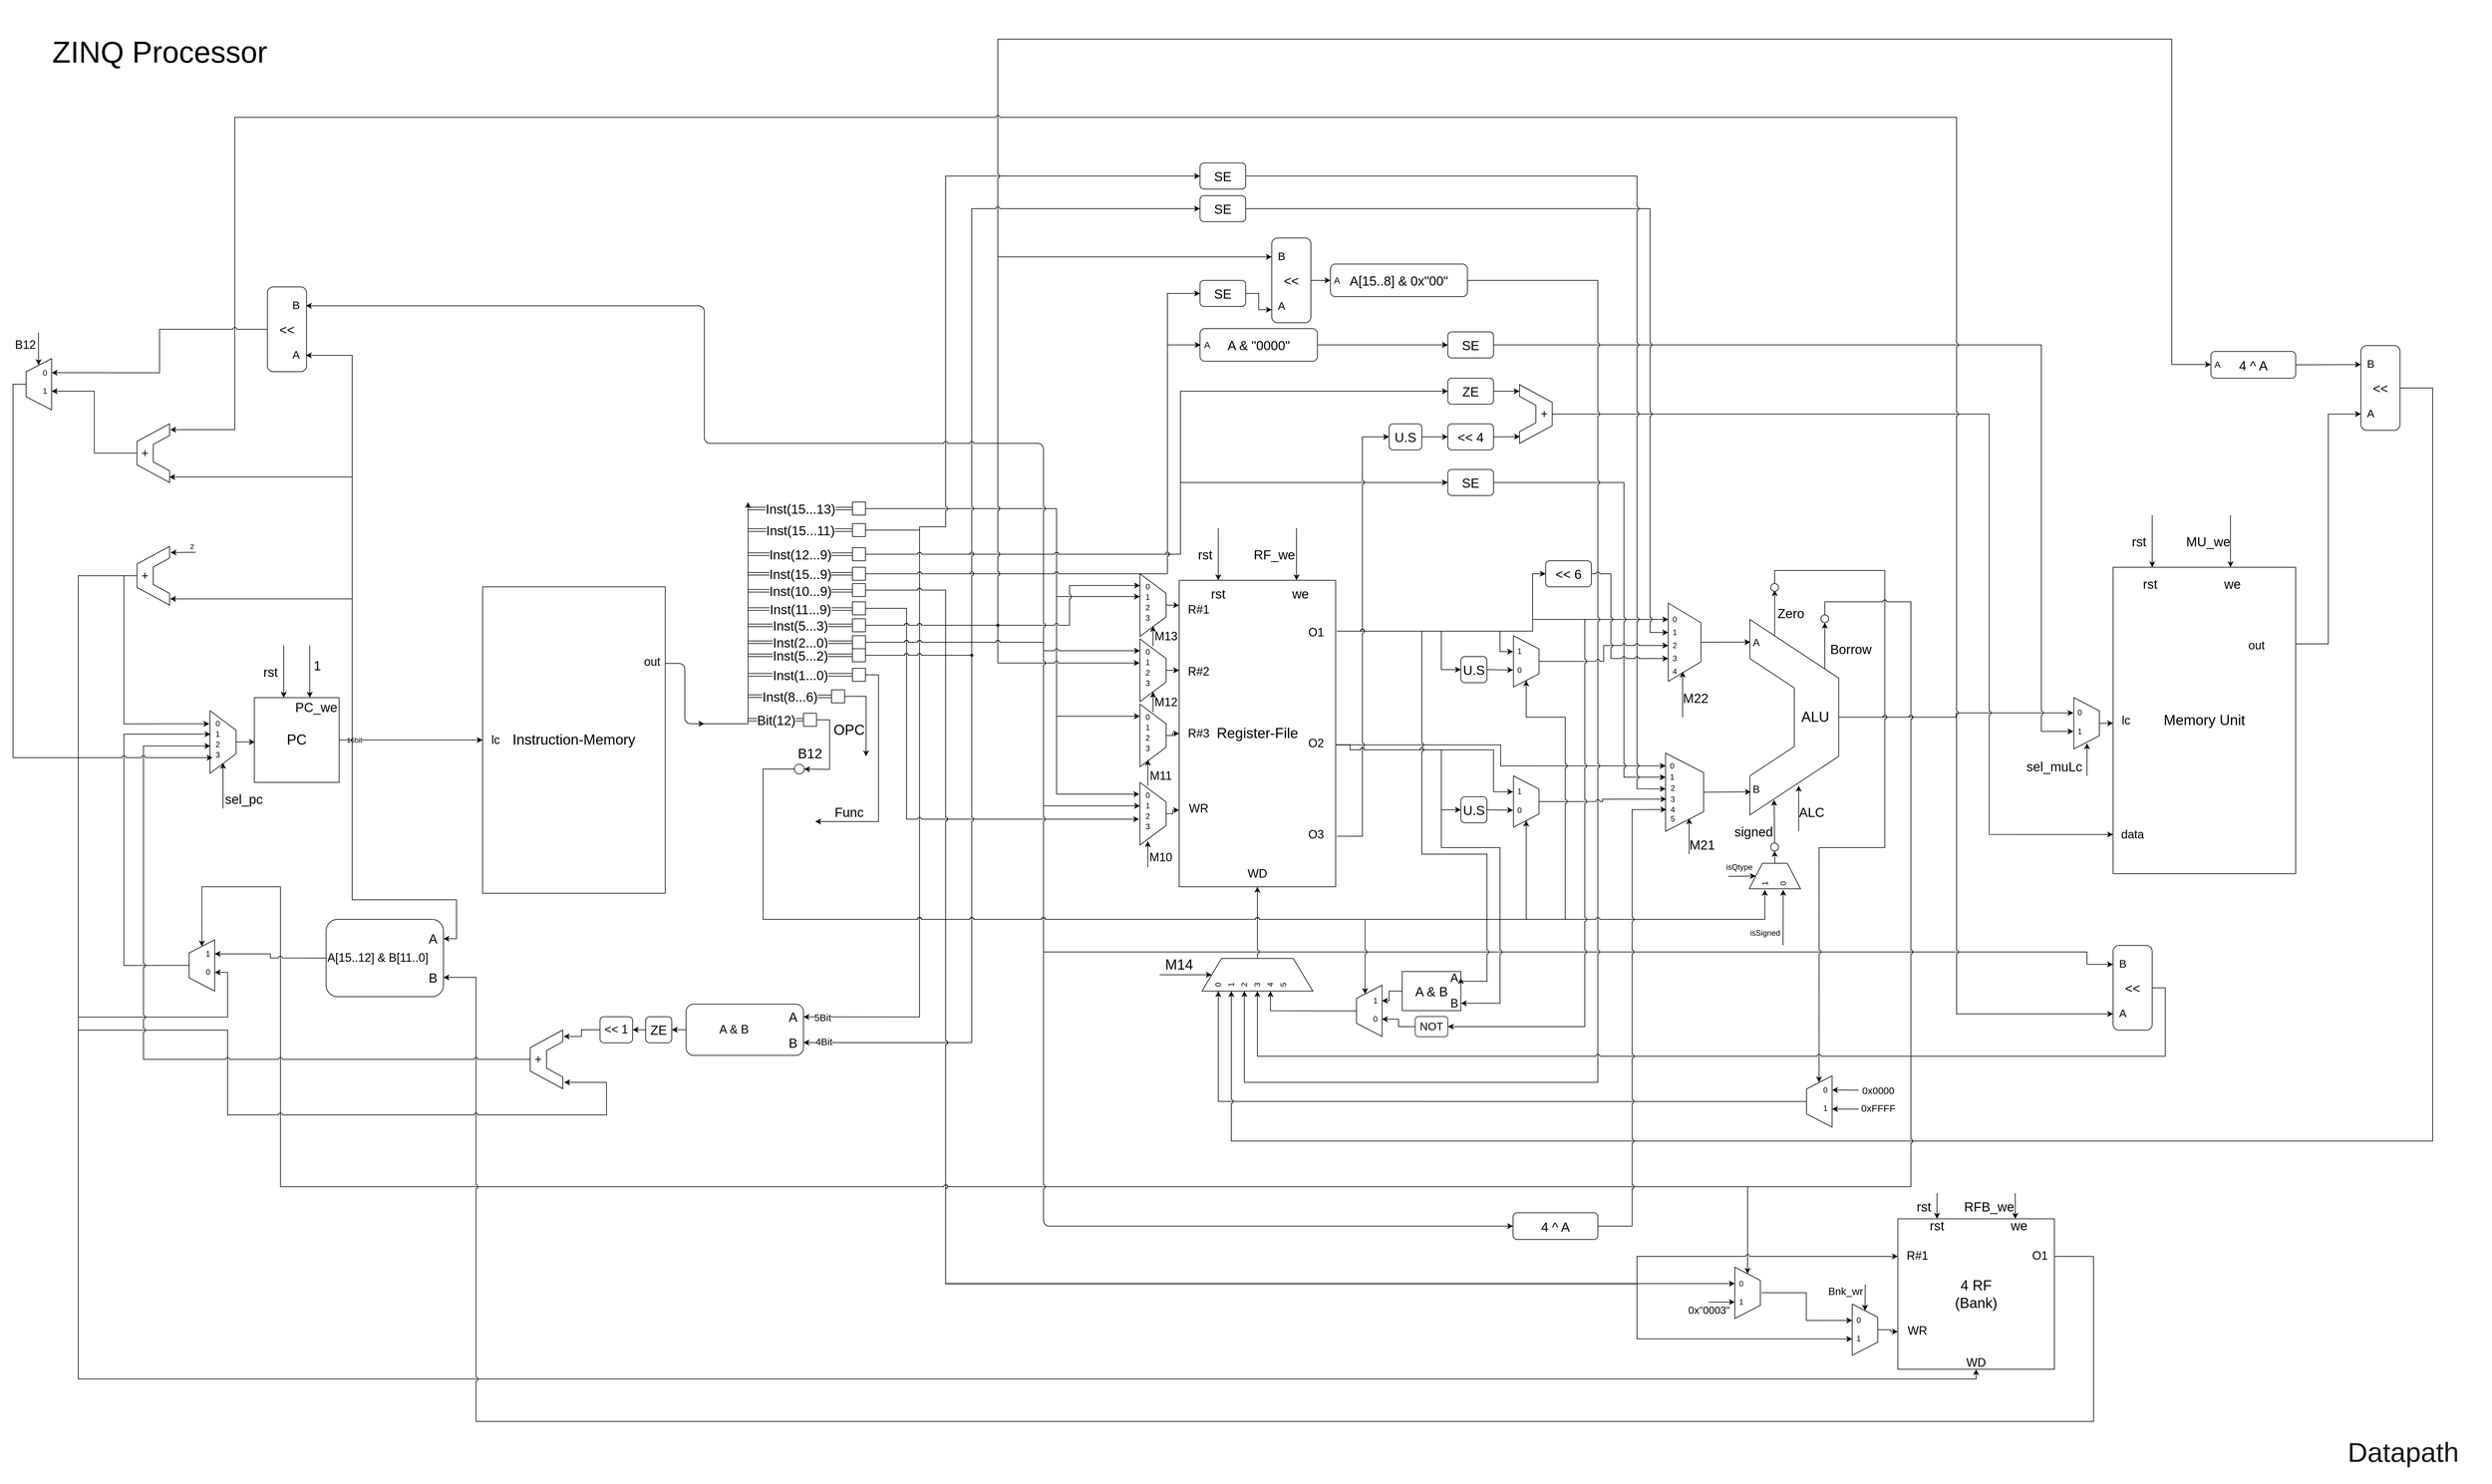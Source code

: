 <mxfile version="14.7.6" type="google"><diagram id="OiNhETUFV-S9N2Nzilfd" name="Page-1"><mxGraphModel dx="2321" dy="1526" grid="1" gridSize="10" guides="1" tooltips="1" connect="1" arrows="1" fold="1" page="1" pageScale="1" pageWidth="1100" pageHeight="850" background="none" math="0" shadow="0"><root><mxCell id="0"/><mxCell id="1" parent="0"/><mxCell id="cg_5Q10Y65cVJ8_udtfW-69" value="16bit" style="edgeStyle=elbowEdgeStyle;rounded=1;sketch=0;jumpStyle=arc;orthogonalLoop=1;jettySize=auto;html=1;strokeColor=#000000;exitX=1;exitY=0.5;exitDx=0;exitDy=0;entryX=0;entryY=0.5;entryDx=0;entryDy=0;" parent="1" source="cg_5Q10Y65cVJ8_udtfW-66" edge="1" target="5yY2fkMbjsQQD2zNWdAO-15"><mxGeometry x="-0.794" relative="1" as="geometry"><mxPoint x="460" y="420" as="sourcePoint"/><mxPoint x="589" y="360" as="targetPoint"/><Array as="points"><mxPoint x="480" y="380"/></Array><mxPoint as="offset"/></mxGeometry></mxCell><mxCell id="cg_5Q10Y65cVJ8_udtfW-141" style="edgeStyle=elbowEdgeStyle;rounded=1;sketch=0;jumpStyle=arc;orthogonalLoop=1;jettySize=auto;html=1;exitX=1;exitY=0.25;exitDx=0;exitDy=0;strokeColor=#000000;" parent="1" source="cg_5Q10Y65cVJ8_udtfW-68" edge="1"><mxGeometry relative="1" as="geometry"><mxPoint x="990" y="370" as="targetPoint"/></mxGeometry></mxCell><mxCell id="cg_5Q10Y65cVJ8_udtfW-68" value="&lt;font style=&quot;font-size: 22px&quot;&gt;Instruction-Memory&lt;br&gt;&lt;/font&gt;" style="rounded=0;whiteSpace=wrap;html=1;sketch=0;" parent="1" vertex="1"><mxGeometry x="650" y="160" width="280" height="470" as="geometry"/></mxCell><mxCell id="cg_5Q10Y65cVJ8_udtfW-100" value="" style="group" parent="1" vertex="1" connectable="0"><mxGeometry x="2468" y="185" width="261.36" height="360" as="geometry"/></mxCell><mxCell id="cg_5Q10Y65cVJ8_udtfW-84" value="" style="group" parent="cg_5Q10Y65cVJ8_udtfW-100" vertex="1" connectable="0"><mxGeometry x="125" y="25" width="136.36" height="300" as="geometry"/></mxCell><mxCell id="cg_5Q10Y65cVJ8_udtfW-76" value="&lt;font style=&quot;font-size: 22px&quot;&gt;ALU&amp;nbsp;&amp;nbsp;&lt;/font&gt;" style="shape=stencil(tZXRjoIwEEW/pq+bQsPq6wb1PyqOS2NtSdvV3b93oGCs0I0IJISkc7mHIb1DCcttySsgKS0J25A0TSjFO66vT2tuKyicL164EXwvwSvWGX2Cqzi4liFUCUa4WmVbQr/wmfpieaGVQojQygbKg44wLhR66a+Hta//C1YV8s/gwLRNNtXd68yPbAFqskSnIbPre95OZ6KGvSaL7NQ81ORNJsuxEgsxy/e8OH0b/aMOfVdUO2oDA8JdFlL6AYt9YMXruesJnXzWF/h/moawnVsK9eC+/wxaP5sKWI0FPGWMTvOvx9qz0P+ZTfOzsf7Q/sL+FVLbaHKwHgkPHguDmWs8vcQ2VX+ONIUb);whiteSpace=wrap;html=1;rounded=0;sketch=0;align=right;" parent="cg_5Q10Y65cVJ8_udtfW-84" vertex="1"><mxGeometry width="136.36" height="300" as="geometry"/></mxCell><mxCell id="cg_5Q10Y65cVJ8_udtfW-82" value="&lt;font style=&quot;font-size: 16px&quot;&gt;A&lt;/font&gt;" style="text;html=1;strokeColor=none;fillColor=none;align=center;verticalAlign=middle;whiteSpace=wrap;rounded=0;sketch=0;" parent="cg_5Q10Y65cVJ8_udtfW-84" vertex="1"><mxGeometry y="25" width="20" height="20" as="geometry"/></mxCell><mxCell id="cg_5Q10Y65cVJ8_udtfW-83" value="&lt;font style=&quot;font-size: 16px&quot;&gt;B&lt;/font&gt;" style="text;html=1;strokeColor=none;fillColor=none;align=center;verticalAlign=middle;whiteSpace=wrap;rounded=0;sketch=0;" parent="cg_5Q10Y65cVJ8_udtfW-84" vertex="1"><mxGeometry y="250" width="20" height="20" as="geometry"/></mxCell><mxCell id="5yY2fkMbjsQQD2zNWdAO-21" value="" style="endArrow=classic;html=1;strokeColor=#000000;entryX=0.75;entryY=1;entryDx=0;entryDy=0;jumpStyle=arc;" parent="cg_5Q10Y65cVJ8_udtfW-84" edge="1"><mxGeometry width="50" height="50" relative="1" as="geometry"><mxPoint x="38.18" y="25" as="sourcePoint"/><mxPoint x="38.18" y="-45" as="targetPoint"/></mxGeometry></mxCell><mxCell id="s_TZTwsTGNKsT-FFZbIs-56" value="" style="ellipse;whiteSpace=wrap;html=1;aspect=fixed;" vertex="1" parent="cg_5Q10Y65cVJ8_udtfW-84"><mxGeometry x="109" y="-7" width="12" height="12" as="geometry"/></mxCell><mxCell id="cg_5Q10Y65cVJ8_udtfW-86" style="edgeStyle=elbowEdgeStyle;rounded=1;sketch=0;jumpStyle=arc;orthogonalLoop=1;jettySize=auto;html=1;entryX=0.012;entryY=0.879;entryDx=0;entryDy=0;entryPerimeter=0;strokeColor=#000000;exitX=0.5;exitY=0;exitDx=0;exitDy=0;elbow=vertical;" parent="cg_5Q10Y65cVJ8_udtfW-100" source="cg_5Q10Y65cVJ8_udtfW-95" target="cg_5Q10Y65cVJ8_udtfW-76" edge="1"><mxGeometry relative="1" as="geometry"><mxPoint x="135.818" y="69.8" as="targetPoint"/><mxPoint x="60" y="300" as="sourcePoint"/></mxGeometry></mxCell><mxCell id="cg_5Q10Y65cVJ8_udtfW-92" value="" style="group" parent="cg_5Q10Y65cVJ8_udtfW-100" vertex="1" connectable="0"><mxGeometry width="50" height="120" as="geometry"/></mxCell><mxCell id="cg_5Q10Y65cVJ8_udtfW-79" value="" style="shape=trapezoid;perimeter=trapezoidPerimeter;whiteSpace=wrap;html=1;fixedSize=1;rounded=0;sketch=0;size=30;rotation=90;" parent="cg_5Q10Y65cVJ8_udtfW-92" vertex="1"><mxGeometry x="-35" y="35" width="120" height="50" as="geometry"/></mxCell><mxCell id="cg_5Q10Y65cVJ8_udtfW-88" value="0" style="text;html=1;strokeColor=none;fillColor=none;align=center;verticalAlign=middle;whiteSpace=wrap;rounded=0;sketch=0;" parent="cg_5Q10Y65cVJ8_udtfW-92" vertex="1"><mxGeometry y="15" width="20" height="20" as="geometry"/></mxCell><mxCell id="cg_5Q10Y65cVJ8_udtfW-89" value="1" style="text;html=1;strokeColor=none;fillColor=none;align=center;verticalAlign=middle;whiteSpace=wrap;rounded=0;sketch=0;" parent="cg_5Q10Y65cVJ8_udtfW-92" vertex="1"><mxGeometry y="35" width="20" height="20" as="geometry"/></mxCell><mxCell id="cg_5Q10Y65cVJ8_udtfW-90" value="2" style="text;html=1;strokeColor=none;fillColor=none;align=center;verticalAlign=middle;whiteSpace=wrap;rounded=0;sketch=0;" parent="cg_5Q10Y65cVJ8_udtfW-92" vertex="1"><mxGeometry y="55" width="20" height="20" as="geometry"/></mxCell><mxCell id="cg_5Q10Y65cVJ8_udtfW-91" value="3" style="text;html=1;strokeColor=none;fillColor=none;align=center;verticalAlign=middle;whiteSpace=wrap;rounded=0;sketch=0;" parent="cg_5Q10Y65cVJ8_udtfW-92" vertex="1"><mxGeometry y="75" width="20" height="20" as="geometry"/></mxCell><mxCell id="5yY2fkMbjsQQD2zNWdAO-209" value="4" style="text;html=1;strokeColor=none;fillColor=none;align=center;verticalAlign=middle;whiteSpace=wrap;rounded=0;sketch=0;" parent="cg_5Q10Y65cVJ8_udtfW-92" vertex="1"><mxGeometry y="95" width="20" height="20" as="geometry"/></mxCell><mxCell id="cg_5Q10Y65cVJ8_udtfW-81" style="edgeStyle=elbowEdgeStyle;rounded=1;sketch=0;jumpStyle=arc;orthogonalLoop=1;jettySize=auto;html=1;entryX=0.006;entryY=0.116;entryDx=0;entryDy=0;entryPerimeter=0;strokeColor=#000000;" parent="cg_5Q10Y65cVJ8_udtfW-100" source="cg_5Q10Y65cVJ8_udtfW-79" target="cg_5Q10Y65cVJ8_udtfW-76" edge="1"><mxGeometry relative="1" as="geometry"/></mxCell><mxCell id="cg_5Q10Y65cVJ8_udtfW-94" value="" style="group" parent="cg_5Q10Y65cVJ8_udtfW-100" vertex="1" connectable="0"><mxGeometry y="220" width="50" height="140" as="geometry"/></mxCell><mxCell id="cg_5Q10Y65cVJ8_udtfW-95" value="" style="shape=trapezoid;perimeter=trapezoidPerimeter;whiteSpace=wrap;html=1;fixedSize=1;rounded=0;sketch=0;size=30;rotation=90;" parent="cg_5Q10Y65cVJ8_udtfW-94" vertex="1"><mxGeometry x="-35" y="40.833" width="120" height="58.333" as="geometry"/></mxCell><mxCell id="cg_5Q10Y65cVJ8_udtfW-96" value="0" style="text;html=1;strokeColor=none;fillColor=none;align=center;verticalAlign=middle;whiteSpace=wrap;rounded=0;sketch=0;" parent="cg_5Q10Y65cVJ8_udtfW-94" vertex="1"><mxGeometry x="-4" y="17.997" width="20" height="23.333" as="geometry"/></mxCell><mxCell id="cg_5Q10Y65cVJ8_udtfW-97" value="1" style="text;html=1;strokeColor=none;fillColor=none;align=center;verticalAlign=middle;whiteSpace=wrap;rounded=0;sketch=0;" parent="cg_5Q10Y65cVJ8_udtfW-94" vertex="1"><mxGeometry x="-4" y="35.33" width="20" height="23.333" as="geometry"/></mxCell><mxCell id="cg_5Q10Y65cVJ8_udtfW-98" value="2" style="text;html=1;strokeColor=none;fillColor=none;align=center;verticalAlign=middle;whiteSpace=wrap;rounded=0;sketch=0;" parent="cg_5Q10Y65cVJ8_udtfW-94" vertex="1"><mxGeometry x="-3" y="52.663" width="20" height="23.333" as="geometry"/></mxCell><mxCell id="cg_5Q10Y65cVJ8_udtfW-99" value="3" style="text;html=1;strokeColor=none;fillColor=none;align=center;verticalAlign=middle;whiteSpace=wrap;rounded=0;sketch=0;" parent="cg_5Q10Y65cVJ8_udtfW-94" vertex="1"><mxGeometry x="-3" y="68.997" width="20" height="23.333" as="geometry"/></mxCell><mxCell id="edn_erhclxPrVHU06Qkv-110" value="4" style="text;html=1;strokeColor=none;fillColor=none;align=center;verticalAlign=middle;whiteSpace=wrap;rounded=0;sketch=0;" parent="cg_5Q10Y65cVJ8_udtfW-94" vertex="1"><mxGeometry x="-3" y="84.997" width="20" height="23.333" as="geometry"/></mxCell><mxCell id="5yY2fkMbjsQQD2zNWdAO-220" value="" style="endArrow=classic;html=1;strokeColor=#000000;entryX=0.75;entryY=1;entryDx=0;entryDy=0;jumpStyle=arc;" parent="cg_5Q10Y65cVJ8_udtfW-100" edge="1"><mxGeometry width="50" height="50" relative="1" as="geometry"><mxPoint x="22" y="175" as="sourcePoint"/><mxPoint x="22" y="105" as="targetPoint"/></mxGeometry></mxCell><mxCell id="5yY2fkMbjsQQD2zNWdAO-221" value="&lt;span style=&quot;font-size: 20px&quot;&gt;M22&lt;/span&gt;" style="text;html=1;strokeColor=none;fillColor=none;align=center;verticalAlign=middle;whiteSpace=wrap;rounded=0;sketch=0;" parent="cg_5Q10Y65cVJ8_udtfW-100" vertex="1"><mxGeometry x="22" y="135" width="40" height="20" as="geometry"/></mxCell><mxCell id="5yY2fkMbjsQQD2zNWdAO-22" value="&lt;font style=&quot;font-size: 20px&quot;&gt;Zero&lt;/font&gt;" style="text;html=1;strokeColor=none;fillColor=none;align=center;verticalAlign=middle;whiteSpace=wrap;rounded=0;sketch=0;" parent="cg_5Q10Y65cVJ8_udtfW-100" vertex="1"><mxGeometry x="168" y="5" width="40" height="20" as="geometry"/></mxCell><mxCell id="s_TZTwsTGNKsT-FFZbIs-345" value="&lt;font style=&quot;font-size: 20px&quot;&gt;signed&lt;/font&gt;" style="text;html=1;strokeColor=none;fillColor=none;align=center;verticalAlign=middle;whiteSpace=wrap;rounded=0;sketch=0;" vertex="1" parent="cg_5Q10Y65cVJ8_udtfW-100"><mxGeometry x="96.68" y="340" width="68" height="20" as="geometry"/></mxCell><mxCell id="5yY2fkMbjsQQD2zNWdAO-104" style="edgeStyle=orthogonalEdgeStyle;rounded=0;jumpStyle=arc;orthogonalLoop=1;jettySize=auto;html=1;" parent="1" edge="1"><mxGeometry relative="1" as="geometry"><mxPoint x="1057" y="30" as="targetPoint"/><mxPoint x="987" y="370" as="sourcePoint"/><Array as="points"><mxPoint x="987" y="370"/><mxPoint x="1057" y="370"/></Array></mxGeometry></mxCell><mxCell id="5yY2fkMbjsQQD2zNWdAO-15" value="&lt;font style=&quot;font-size: 18px&quot;&gt;lc&lt;br&gt;&lt;/font&gt;" style="text;html=1;strokeColor=none;fillColor=none;align=center;verticalAlign=middle;whiteSpace=wrap;rounded=0;sketch=0;" parent="1" vertex="1"><mxGeometry x="650" y="385" width="40" height="20" as="geometry"/></mxCell><mxCell id="5yY2fkMbjsQQD2zNWdAO-16" value="&lt;font style=&quot;font-size: 18px&quot;&gt;out&lt;br&gt;&lt;/font&gt;" style="text;html=1;strokeColor=none;fillColor=none;align=center;verticalAlign=middle;whiteSpace=wrap;rounded=0;sketch=0;" parent="1" vertex="1"><mxGeometry x="890" y="265" width="40" height="20" as="geometry"/></mxCell><mxCell id="5yY2fkMbjsQQD2zNWdAO-19" value="" style="endArrow=classic;html=1;strokeColor=#000000;entryX=0.75;entryY=1;entryDx=0;entryDy=0;jumpStyle=arc;" parent="1" edge="1"><mxGeometry width="50" height="50" relative="1" as="geometry"><mxPoint x="2668" y="535" as="sourcePoint"/><mxPoint x="2668" y="465" as="targetPoint"/></mxGeometry></mxCell><mxCell id="5yY2fkMbjsQQD2zNWdAO-20" value="&lt;span style=&quot;font-size: 20px&quot;&gt;ALC&lt;/span&gt;" style="text;html=1;strokeColor=none;fillColor=none;align=center;verticalAlign=middle;whiteSpace=wrap;rounded=0;sketch=0;" parent="1" vertex="1"><mxGeometry x="2668" y="495" width="40" height="20" as="geometry"/></mxCell><mxCell id="5yY2fkMbjsQQD2zNWdAO-97" value="" style="group" parent="1" vertex="1" connectable="0"><mxGeometry x="232" y="350" width="40" height="96" as="geometry"/></mxCell><mxCell id="5yY2fkMbjsQQD2zNWdAO-98" value="" style="shape=trapezoid;perimeter=trapezoidPerimeter;whiteSpace=wrap;html=1;fixedSize=1;rounded=0;sketch=0;size=30;rotation=90;" parent="5yY2fkMbjsQQD2zNWdAO-97" vertex="1"><mxGeometry x="-28" y="28" width="96" height="40" as="geometry"/></mxCell><mxCell id="5yY2fkMbjsQQD2zNWdAO-99" value="0" style="text;html=1;strokeColor=none;fillColor=none;align=center;verticalAlign=middle;whiteSpace=wrap;rounded=0;sketch=0;" parent="5yY2fkMbjsQQD2zNWdAO-97" vertex="1"><mxGeometry x="4" y="12" width="16" height="16" as="geometry"/></mxCell><mxCell id="5yY2fkMbjsQQD2zNWdAO-100" value="1" style="text;html=1;strokeColor=none;fillColor=none;align=center;verticalAlign=middle;whiteSpace=wrap;rounded=0;sketch=0;" parent="5yY2fkMbjsQQD2zNWdAO-97" vertex="1"><mxGeometry x="4" y="28" width="16" height="16" as="geometry"/></mxCell><mxCell id="5yY2fkMbjsQQD2zNWdAO-101" value="2" style="text;html=1;strokeColor=none;fillColor=none;align=center;verticalAlign=middle;whiteSpace=wrap;rounded=0;sketch=0;" parent="5yY2fkMbjsQQD2zNWdAO-97" vertex="1"><mxGeometry x="4" y="44" width="16" height="16" as="geometry"/></mxCell><mxCell id="5yY2fkMbjsQQD2zNWdAO-102" value="3" style="text;html=1;strokeColor=none;fillColor=none;align=center;verticalAlign=middle;whiteSpace=wrap;rounded=0;sketch=0;" parent="5yY2fkMbjsQQD2zNWdAO-97" vertex="1"><mxGeometry x="4" y="60" width="16" height="16" as="geometry"/></mxCell><mxCell id="5yY2fkMbjsQQD2zNWdAO-103" style="edgeStyle=orthogonalEdgeStyle;rounded=0;orthogonalLoop=1;jettySize=auto;html=1;exitX=0.5;exitY=0;exitDx=0;exitDy=0;entryX=0.005;entryY=0.525;entryDx=0;entryDy=0;entryPerimeter=0;jumpStyle=arc;" parent="1" source="5yY2fkMbjsQQD2zNWdAO-98" target="cg_5Q10Y65cVJ8_udtfW-66" edge="1"><mxGeometry relative="1" as="geometry"/></mxCell><mxCell id="5yY2fkMbjsQQD2zNWdAO-105" value="&lt;font style=&quot;font-size: 20px&quot;&gt;Inst(15...13)&lt;/font&gt;" style="shape=link;html=1;" parent="1" edge="1"><mxGeometry width="100" relative="1" as="geometry"><mxPoint x="1057" y="40" as="sourcePoint"/><mxPoint x="1217" y="40" as="targetPoint"/></mxGeometry></mxCell><mxCell id="5yY2fkMbjsQQD2zNWdAO-106" value="&lt;font style=&quot;font-size: 20px&quot;&gt;Inst(15...11)&lt;/font&gt;" style="shape=link;html=1;" parent="1" edge="1"><mxGeometry width="100" relative="1" as="geometry"><mxPoint x="1057" y="73" as="sourcePoint"/><mxPoint x="1217" y="73" as="targetPoint"/></mxGeometry></mxCell><mxCell id="5yY2fkMbjsQQD2zNWdAO-108" value="&lt;font style=&quot;font-size: 20px&quot;&gt;Inst(12...9)&lt;/font&gt;" style="shape=link;html=1;" parent="1" edge="1"><mxGeometry width="100" relative="1" as="geometry"><mxPoint x="1057" y="110" as="sourcePoint"/><mxPoint x="1217" y="110" as="targetPoint"/></mxGeometry></mxCell><mxCell id="5yY2fkMbjsQQD2zNWdAO-109" value="&lt;div&gt;&lt;font style=&quot;font-size: 20px&quot;&gt;Inst(15...9)&lt;/font&gt;&lt;/div&gt;" style="shape=link;html=1;" parent="1" edge="1"><mxGeometry width="100" relative="1" as="geometry"><mxPoint x="1057" y="140.0" as="sourcePoint"/><mxPoint x="1217" y="140.0" as="targetPoint"/></mxGeometry></mxCell><mxCell id="5yY2fkMbjsQQD2zNWdAO-111" value="&lt;font style=&quot;font-size: 20px&quot;&gt;Inst(11...9)&lt;/font&gt;" style="shape=link;html=1;" parent="1" edge="1"><mxGeometry width="100" relative="1" as="geometry"><mxPoint x="1057" y="194.17" as="sourcePoint"/><mxPoint x="1217" y="194.17" as="targetPoint"/></mxGeometry></mxCell><mxCell id="5yY2fkMbjsQQD2zNWdAO-112" value="&lt;font style=&quot;font-size: 20px&quot;&gt;Inst(5...3)&lt;/font&gt;" style="shape=link;html=1;" parent="1" edge="1"><mxGeometry width="100" relative="1" as="geometry"><mxPoint x="1057" y="219.17" as="sourcePoint"/><mxPoint x="1217" y="219.17" as="targetPoint"/></mxGeometry></mxCell><mxCell id="5yY2fkMbjsQQD2zNWdAO-113" value="&lt;font style=&quot;font-size: 20px&quot;&gt;Inst(2...0)&lt;/font&gt;" style="shape=link;html=1;" parent="1" edge="1"><mxGeometry width="100" relative="1" as="geometry"><mxPoint x="1057" y="245.0" as="sourcePoint"/><mxPoint x="1217" y="245.0" as="targetPoint"/></mxGeometry></mxCell><mxCell id="5yY2fkMbjsQQD2zNWdAO-114" value="&lt;font style=&quot;font-size: 20px&quot;&gt;Inst(8...6)&lt;/font&gt;" style="shape=link;html=1;entryX=0;entryY=0.5;entryDx=0;entryDy=0;" parent="1" edge="1" target="5yY2fkMbjsQQD2zNWdAO-124"><mxGeometry width="100" relative="1" as="geometry"><mxPoint x="1057" y="327.58" as="sourcePoint"/><mxPoint x="1217" y="327.58" as="targetPoint"/></mxGeometry></mxCell><mxCell id="s_TZTwsTGNKsT-FFZbIs-34" style="edgeStyle=orthogonalEdgeStyle;rounded=0;jumpStyle=arc;orthogonalLoop=1;jettySize=auto;html=1;exitX=1;exitY=0.5;exitDx=0;exitDy=0;entryX=0.193;entryY=1.005;entryDx=0;entryDy=0;entryPerimeter=0;" edge="1" parent="1" source="5yY2fkMbjsQQD2zNWdAO-115" target="5yY2fkMbjsQQD2zNWdAO-58"><mxGeometry relative="1" as="geometry"><Array as="points"><mxPoint x="1530" y="40"/><mxPoint x="1530" y="359"/></Array></mxGeometry></mxCell><mxCell id="s_TZTwsTGNKsT-FFZbIs-84" style="edgeStyle=orthogonalEdgeStyle;rounded=0;jumpStyle=arc;orthogonalLoop=1;jettySize=auto;html=1;exitX=1;exitY=0.5;exitDx=0;exitDy=0;entryX=0.188;entryY=1.025;entryDx=0;entryDy=0;entryPerimeter=0;" edge="1" parent="1" source="5yY2fkMbjsQQD2zNWdAO-115" target="5yY2fkMbjsQQD2zNWdAO-43"><mxGeometry relative="1" as="geometry"><Array as="points"><mxPoint x="1530" y="40"/><mxPoint x="1530" y="478"/></Array></mxGeometry></mxCell><mxCell id="s_TZTwsTGNKsT-FFZbIs-304" style="edgeStyle=orthogonalEdgeStyle;rounded=0;jumpStyle=arc;orthogonalLoop=1;jettySize=auto;html=1;exitX=1;exitY=0.5;exitDx=0;exitDy=0;entryX=0.365;entryY=1.004;entryDx=0;entryDy=0;entryPerimeter=0;" edge="1" parent="1" source="5yY2fkMbjsQQD2zNWdAO-115" target="5yY2fkMbjsQQD2zNWdAO-70"><mxGeometry relative="1" as="geometry"><Array as="points"><mxPoint x="1530" y="40"/><mxPoint x="1530" y="175"/></Array></mxGeometry></mxCell><mxCell id="5yY2fkMbjsQQD2zNWdAO-115" value="" style="whiteSpace=wrap;html=1;aspect=fixed;" parent="1" vertex="1"><mxGeometry x="1217" y="30" width="20" height="20" as="geometry"/></mxCell><mxCell id="s_TZTwsTGNKsT-FFZbIs-138" style="edgeStyle=orthogonalEdgeStyle;rounded=0;jumpStyle=arc;orthogonalLoop=1;jettySize=auto;html=1;exitX=1;exitY=0.5;exitDx=0;exitDy=0;entryX=0;entryY=0.5;entryDx=0;entryDy=0;" edge="1" parent="1" source="5yY2fkMbjsQQD2zNWdAO-116" target="s_TZTwsTGNKsT-FFZbIs-136"><mxGeometry relative="1" as="geometry"><Array as="points"><mxPoint x="1320" y="73"/><mxPoint x="1320" y="68"/><mxPoint x="1360" y="68"/><mxPoint x="1360" y="-470"/></Array></mxGeometry></mxCell><mxCell id="s_TZTwsTGNKsT-FFZbIs-283" style="edgeStyle=orthogonalEdgeStyle;rounded=0;jumpStyle=arc;orthogonalLoop=1;jettySize=auto;html=1;exitX=1;exitY=0.5;exitDx=0;exitDy=0;entryX=1;entryY=0.25;entryDx=0;entryDy=0;" edge="1" parent="1" source="5yY2fkMbjsQQD2zNWdAO-116" target="s_TZTwsTGNKsT-FFZbIs-279"><mxGeometry relative="1" as="geometry"><Array as="points"><mxPoint x="1320" y="73"/><mxPoint x="1320" y="820"/></Array></mxGeometry></mxCell><mxCell id="s_TZTwsTGNKsT-FFZbIs-289" value="&lt;font style=&quot;font-size: 15px&quot;&gt;5Bit&lt;/font&gt;" style="edgeLabel;html=1;align=center;verticalAlign=middle;resizable=0;points=[];" vertex="1" connectable="0" parent="s_TZTwsTGNKsT-FFZbIs-283"><mxGeometry x="0.942" relative="1" as="geometry"><mxPoint as="offset"/></mxGeometry></mxCell><mxCell id="5yY2fkMbjsQQD2zNWdAO-116" value="" style="whiteSpace=wrap;html=1;aspect=fixed;" parent="1" vertex="1"><mxGeometry x="1217" y="63" width="20" height="20" as="geometry"/></mxCell><mxCell id="s_TZTwsTGNKsT-FFZbIs-39" style="edgeStyle=orthogonalEdgeStyle;rounded=0;jumpStyle=arc;orthogonalLoop=1;jettySize=auto;html=1;exitX=1;exitY=0.5;exitDx=0;exitDy=0;entryX=0;entryY=0.5;entryDx=0;entryDy=0;" edge="1" parent="1" source="5yY2fkMbjsQQD2zNWdAO-118" target="s_TZTwsTGNKsT-FFZbIs-38"><mxGeometry relative="1" as="geometry"><Array as="points"><mxPoint x="1720" y="110"/><mxPoint x="1720" y="-140"/></Array></mxGeometry></mxCell><mxCell id="5yY2fkMbjsQQD2zNWdAO-118" value="" style="whiteSpace=wrap;html=1;aspect=fixed;" parent="1" vertex="1"><mxGeometry x="1217" y="100" width="20" height="20" as="geometry"/></mxCell><mxCell id="s_TZTwsTGNKsT-FFZbIs-87" style="edgeStyle=orthogonalEdgeStyle;rounded=0;jumpStyle=arc;orthogonalLoop=1;jettySize=auto;html=1;exitX=1;exitY=0.5;exitDx=0;exitDy=0;entryX=0;entryY=0.5;entryDx=0;entryDy=0;" edge="1" parent="1" source="5yY2fkMbjsQQD2zNWdAO-119" target="s_TZTwsTGNKsT-FFZbIs-86"><mxGeometry relative="1" as="geometry"><Array as="points"><mxPoint x="1700" y="140"/><mxPoint x="1700" y="-211"/></Array></mxGeometry></mxCell><mxCell id="5yY2fkMbjsQQD2zNWdAO-119" value="" style="whiteSpace=wrap;html=1;aspect=fixed;" parent="1" vertex="1"><mxGeometry x="1217" y="130" width="20" height="20" as="geometry"/></mxCell><mxCell id="s_TZTwsTGNKsT-FFZbIs-303" style="edgeStyle=orthogonalEdgeStyle;rounded=0;jumpStyle=arc;orthogonalLoop=1;jettySize=auto;html=1;exitX=1;exitY=0.5;exitDx=0;exitDy=0;entryX=0.587;entryY=1.034;entryDx=0;entryDy=0;entryPerimeter=0;" edge="1" parent="1" source="5yY2fkMbjsQQD2zNWdAO-121" target="5yY2fkMbjsQQD2zNWdAO-43"><mxGeometry relative="1" as="geometry"><Array as="points"><mxPoint x="1300" y="193"/><mxPoint x="1300" y="516"/></Array></mxGeometry></mxCell><mxCell id="5yY2fkMbjsQQD2zNWdAO-121" value="" style="whiteSpace=wrap;html=1;aspect=fixed;" parent="1" vertex="1"><mxGeometry x="1217" y="183" width="20" height="20" as="geometry"/></mxCell><mxCell id="s_TZTwsTGNKsT-FFZbIs-22" style="edgeStyle=orthogonalEdgeStyle;rounded=0;jumpStyle=arc;orthogonalLoop=1;jettySize=auto;html=1;exitX=1;exitY=0.5;exitDx=0;exitDy=0;entryX=0.188;entryY=1;entryDx=0;entryDy=0;entryPerimeter=0;" edge="1" parent="1" source="5yY2fkMbjsQQD2zNWdAO-122" target="5yY2fkMbjsQQD2zNWdAO-70"><mxGeometry relative="1" as="geometry"><Array as="points"><mxPoint x="1550" y="219"/><mxPoint x="1550" y="158"/></Array></mxGeometry></mxCell><mxCell id="s_TZTwsTGNKsT-FFZbIs-108" style="edgeStyle=orthogonalEdgeStyle;rounded=0;jumpStyle=arc;orthogonalLoop=1;jettySize=auto;html=1;exitX=1;exitY=0.5;exitDx=0;exitDy=0;entryX=0;entryY=0.5;entryDx=0;entryDy=0;" edge="1" parent="1" source="5yY2fkMbjsQQD2zNWdAO-122" target="s_TZTwsTGNKsT-FFZbIs-107"><mxGeometry relative="1" as="geometry"><Array as="points"><mxPoint x="1440" y="219"/><mxPoint x="1440" y="-680"/><mxPoint x="3240" y="-680"/><mxPoint x="3240" y="-181"/></Array></mxGeometry></mxCell><mxCell id="s_TZTwsTGNKsT-FFZbIs-130" style="edgeStyle=orthogonalEdgeStyle;rounded=0;jumpStyle=arc;orthogonalLoop=1;jettySize=auto;html=1;exitX=1;exitY=0.5;exitDx=0;exitDy=0;entryX=0;entryY=0.5;entryDx=0;entryDy=0;" edge="1" parent="1" source="5yY2fkMbjsQQD2zNWdAO-122" target="s_TZTwsTGNKsT-FFZbIs-127"><mxGeometry relative="1" as="geometry"><Array as="points"><mxPoint x="1440" y="219"/><mxPoint x="1440" y="-346"/></Array></mxGeometry></mxCell><mxCell id="s_TZTwsTGNKsT-FFZbIs-305" style="edgeStyle=orthogonalEdgeStyle;rounded=0;jumpStyle=arc;orthogonalLoop=1;jettySize=auto;html=1;exitX=1;exitY=0.5;exitDx=0;exitDy=0;entryX=0.384;entryY=1.013;entryDx=0;entryDy=0;entryPerimeter=0;" edge="1" parent="1" source="5yY2fkMbjsQQD2zNWdAO-122" target="5yY2fkMbjsQQD2zNWdAO-64"><mxGeometry relative="1" as="geometry"><Array as="points"><mxPoint x="1440" y="219"/><mxPoint x="1440" y="277"/></Array></mxGeometry></mxCell><mxCell id="5yY2fkMbjsQQD2zNWdAO-122" value="" style="whiteSpace=wrap;html=1;aspect=fixed;" parent="1" vertex="1"><mxGeometry x="1217" y="209" width="20" height="20" as="geometry"/></mxCell><mxCell id="s_TZTwsTGNKsT-FFZbIs-23" style="edgeStyle=orthogonalEdgeStyle;rounded=0;jumpStyle=arc;orthogonalLoop=1;jettySize=auto;html=1;exitX=1;exitY=0.5;exitDx=0;exitDy=0;entryX=0.188;entryY=1;entryDx=0;entryDy=0;entryPerimeter=0;" edge="1" parent="1" source="5yY2fkMbjsQQD2zNWdAO-123" target="5yY2fkMbjsQQD2zNWdAO-64"><mxGeometry relative="1" as="geometry"><Array as="points"><mxPoint x="1510" y="245"/><mxPoint x="1510" y="258"/></Array></mxGeometry></mxCell><mxCell id="s_TZTwsTGNKsT-FFZbIs-114" style="edgeStyle=orthogonalEdgeStyle;rounded=0;jumpStyle=arc;orthogonalLoop=1;jettySize=auto;html=1;exitX=1;exitY=0.5;exitDx=0;exitDy=0;entryX=0.375;entryY=1;entryDx=0;entryDy=0;entryPerimeter=0;" edge="1" parent="1" source="5yY2fkMbjsQQD2zNWdAO-123" target="5yY2fkMbjsQQD2zNWdAO-43"><mxGeometry relative="1" as="geometry"><Array as="points"><mxPoint x="1510" y="245"/><mxPoint x="1510" y="496"/></Array></mxGeometry></mxCell><mxCell id="s_TZTwsTGNKsT-FFZbIs-362" style="edgeStyle=orthogonalEdgeStyle;rounded=0;jumpStyle=arc;orthogonalLoop=1;jettySize=auto;html=1;exitX=1;exitY=0.5;exitDx=0;exitDy=0;entryX=0;entryY=0.5;entryDx=0;entryDy=0;" edge="1" parent="1" source="5yY2fkMbjsQQD2zNWdAO-123" target="s_TZTwsTGNKsT-FFZbIs-359"><mxGeometry relative="1" as="geometry"><Array as="points"><mxPoint x="1510" y="245"/><mxPoint x="1510" y="720"/><mxPoint x="3110" y="720"/><mxPoint x="3110" y="739"/></Array></mxGeometry></mxCell><mxCell id="5yY2fkMbjsQQD2zNWdAO-123" value="" style="whiteSpace=wrap;html=1;aspect=fixed;" parent="1" vertex="1"><mxGeometry x="1217" y="235" width="20" height="20" as="geometry"/></mxCell><mxCell id="5yY2fkMbjsQQD2zNWdAO-142" style="edgeStyle=orthogonalEdgeStyle;rounded=0;jumpStyle=arc;orthogonalLoop=1;jettySize=auto;html=1;exitX=1;exitY=0.5;exitDx=0;exitDy=0;" parent="1" source="5yY2fkMbjsQQD2zNWdAO-124" edge="1"><mxGeometry relative="1" as="geometry"><mxPoint x="1238.01" y="420" as="targetPoint"/><Array as="points"><mxPoint x="1238.01" y="328"/><mxPoint x="1238.01" y="410"/></Array></mxGeometry></mxCell><mxCell id="5yY2fkMbjsQQD2zNWdAO-124" value="" style="whiteSpace=wrap;html=1;aspect=fixed;" parent="1" vertex="1"><mxGeometry x="1185.01" y="318" width="20" height="20" as="geometry"/></mxCell><mxCell id="5yY2fkMbjsQQD2zNWdAO-126" value="&lt;font style=&quot;font-size: 22px&quot;&gt;OPC&lt;/font&gt;" style="text;html=1;strokeColor=none;fillColor=none;align=center;verticalAlign=middle;whiteSpace=wrap;rounded=0;" parent="1" vertex="1"><mxGeometry x="1192.01" y="370" width="40" height="20" as="geometry"/></mxCell><mxCell id="5yY2fkMbjsQQD2zNWdAO-144" value="" style="endArrow=classic;html=1;strokeColor=#000000;entryX=0.25;entryY=0;entryDx=0;entryDy=0;jumpStyle=arc;" parent="1" edge="1"><mxGeometry width="50" height="50" relative="1" as="geometry"><mxPoint x="252" y="500" as="sourcePoint"/><mxPoint x="252" y="430" as="targetPoint"/></mxGeometry></mxCell><mxCell id="5yY2fkMbjsQQD2zNWdAO-145" value="&lt;span style=&quot;font-size: 20px&quot;&gt;sel_pc&lt;/span&gt;" style="text;html=1;strokeColor=none;fillColor=none;align=center;verticalAlign=middle;whiteSpace=wrap;rounded=0;sketch=0;" parent="1" vertex="1"><mxGeometry x="264" y="475" width="40" height="20" as="geometry"/></mxCell><mxCell id="5yY2fkMbjsQQD2zNWdAO-218" value="" style="endArrow=classic;html=1;strokeColor=#000000;entryX=0.75;entryY=1;entryDx=0;entryDy=0;jumpStyle=arc;" parent="1" edge="1"><mxGeometry width="50" height="50" relative="1" as="geometry"><mxPoint x="2500" y="570" as="sourcePoint"/><mxPoint x="2500" y="515" as="targetPoint"/></mxGeometry></mxCell><mxCell id="5yY2fkMbjsQQD2zNWdAO-219" value="&lt;span style=&quot;font-size: 20px&quot;&gt;M21&lt;/span&gt;" style="text;html=1;strokeColor=none;fillColor=none;align=center;verticalAlign=middle;whiteSpace=wrap;rounded=0;sketch=0;" parent="1" vertex="1"><mxGeometry x="2500" y="545" width="40" height="20" as="geometry"/></mxCell><mxCell id="5yY2fkMbjsQQD2zNWdAO-239" value="&lt;font style=&quot;font-size: 46px&quot;&gt;ZINQ Processor&lt;br&gt;&lt;/font&gt;" style="text;html=1;strokeColor=none;fillColor=none;align=center;verticalAlign=middle;whiteSpace=wrap;rounded=0;" parent="1" vertex="1"><mxGeometry x="-90" y="-740" width="490" height="160" as="geometry"/></mxCell><mxCell id="edn_erhclxPrVHU06Qkv-1" value="&lt;font style=&quot;font-size: 20px&quot;&gt;Bit(12)&lt;/font&gt;" style="shape=link;html=1;entryX=0;entryY=0.5;entryDx=0;entryDy=0;" parent="1" edge="1" target="edn_erhclxPrVHU06Qkv-3"><mxGeometry width="100" relative="1" as="geometry"><mxPoint x="1057" y="364" as="sourcePoint"/><mxPoint x="1173.94" y="363.58" as="targetPoint"/></mxGeometry></mxCell><mxCell id="edn_erhclxPrVHU06Qkv-2" style="edgeStyle=orthogonalEdgeStyle;rounded=0;jumpStyle=arc;orthogonalLoop=1;jettySize=auto;html=1;exitX=1;exitY=0.5;exitDx=0;exitDy=0;entryX=1;entryY=0.5;entryDx=0;entryDy=0;" parent="1" source="edn_erhclxPrVHU06Qkv-3" edge="1" target="s_TZTwsTGNKsT-FFZbIs-302"><mxGeometry relative="1" as="geometry"><mxPoint x="1110" y="440" as="targetPoint"/><Array as="points"><mxPoint x="1182" y="364"/><mxPoint x="1182" y="440"/><mxPoint x="1170" y="440"/><mxPoint x="1170" y="439"/></Array></mxGeometry></mxCell><mxCell id="edn_erhclxPrVHU06Qkv-3" value="" style="whiteSpace=wrap;html=1;aspect=fixed;" parent="1" vertex="1"><mxGeometry x="1141.95" y="354" width="20" height="20" as="geometry"/></mxCell><mxCell id="edn_erhclxPrVHU06Qkv-12" value="&lt;font style=&quot;font-size: 20px&quot;&gt;Inst(5...2)&lt;/font&gt;" style="shape=link;html=1;" parent="1" edge="1"><mxGeometry width="100" relative="1" as="geometry"><mxPoint x="1057" y="265" as="sourcePoint"/><mxPoint x="1217" y="265" as="targetPoint"/></mxGeometry></mxCell><mxCell id="s_TZTwsTGNKsT-FFZbIs-137" style="edgeStyle=orthogonalEdgeStyle;rounded=0;jumpStyle=arc;orthogonalLoop=1;jettySize=auto;html=1;exitX=1;exitY=0.5;exitDx=0;exitDy=0;entryX=0;entryY=0.5;entryDx=0;entryDy=0;" edge="1" parent="1" source="edn_erhclxPrVHU06Qkv-13" target="s_TZTwsTGNKsT-FFZbIs-135"><mxGeometry relative="1" as="geometry"><Array as="points"><mxPoint x="1400" y="265"/><mxPoint x="1400" y="-420"/></Array></mxGeometry></mxCell><mxCell id="s_TZTwsTGNKsT-FFZbIs-284" style="edgeStyle=orthogonalEdgeStyle;rounded=0;jumpStyle=arc;orthogonalLoop=1;jettySize=auto;html=1;exitX=1;exitY=0.5;exitDx=0;exitDy=0;entryX=1;entryY=0.75;entryDx=0;entryDy=0;" edge="1" parent="1" source="edn_erhclxPrVHU06Qkv-13" target="s_TZTwsTGNKsT-FFZbIs-279"><mxGeometry relative="1" as="geometry"><Array as="points"><mxPoint x="1400" y="265"/><mxPoint x="1400" y="859"/></Array></mxGeometry></mxCell><mxCell id="s_TZTwsTGNKsT-FFZbIs-291" value="&lt;font style=&quot;font-size: 15px&quot;&gt;4Bit&lt;/font&gt;" style="edgeLabel;html=1;align=center;verticalAlign=middle;resizable=0;points=[];" vertex="1" connectable="0" parent="s_TZTwsTGNKsT-FFZbIs-284"><mxGeometry x="0.94" y="-2" relative="1" as="geometry"><mxPoint as="offset"/></mxGeometry></mxCell><mxCell id="edn_erhclxPrVHU06Qkv-13" value="" style="whiteSpace=wrap;html=1;aspect=fixed;" parent="1" vertex="1"><mxGeometry x="1217" y="255" width="20" height="20" as="geometry"/></mxCell><mxCell id="edn_erhclxPrVHU06Qkv-38" style="edgeStyle=orthogonalEdgeStyle;rounded=0;orthogonalLoop=1;jettySize=auto;html=1;exitX=0;exitY=0.5;exitDx=0;exitDy=0;entryX=1;entryY=0.25;entryDx=0;entryDy=0;" parent="1" target="edn_erhclxPrVHU06Qkv-31" edge="1"><mxGeometry relative="1" as="geometry"><mxPoint x="2580" y="642.5" as="sourcePoint"/></mxGeometry></mxCell><mxCell id="edn_erhclxPrVHU06Qkv-114" value="5" style="text;html=1;strokeColor=none;fillColor=none;align=center;verticalAlign=middle;whiteSpace=wrap;rounded=0;sketch=0;" parent="1" vertex="1"><mxGeometry x="2465" y="503.997" width="20" height="23.333" as="geometry"/></mxCell><mxCell id="edn_erhclxPrVHU06Qkv-145" value="&lt;font style=&quot;font-size: 42px&quot; color=&quot;#1A1A1A&quot;&gt;Datapath&lt;/font&gt;" style="text;html=1;strokeColor=none;fillColor=none;align=center;verticalAlign=middle;whiteSpace=wrap;rounded=0;" parent="1" vertex="1"><mxGeometry x="3460" y="1440" width="270" height="95" as="geometry"/></mxCell><mxCell id="s_TZTwsTGNKsT-FFZbIs-1" value="&lt;font style=&quot;font-size: 20px&quot;&gt;Inst(10...9)&lt;/font&gt;" style="shape=link;html=1;" edge="1" parent="1"><mxGeometry width="100" relative="1" as="geometry"><mxPoint x="1057" y="166.17" as="sourcePoint"/><mxPoint x="1217" y="166.17" as="targetPoint"/></mxGeometry></mxCell><mxCell id="s_TZTwsTGNKsT-FFZbIs-262" style="edgeStyle=orthogonalEdgeStyle;rounded=0;jumpStyle=arc;orthogonalLoop=1;jettySize=auto;html=1;exitX=1;exitY=0.5;exitDx=0;exitDy=0;entryX=0;entryY=0.5;entryDx=0;entryDy=0;" edge="1" parent="1" source="s_TZTwsTGNKsT-FFZbIs-2" target="s_TZTwsTGNKsT-FFZbIs-253"><mxGeometry relative="1" as="geometry"><mxPoint x="2530" y="1229" as="targetPoint"/><Array as="points"><mxPoint x="1360" y="165"/><mxPoint x="1360" y="1229"/></Array></mxGeometry></mxCell><mxCell id="s_TZTwsTGNKsT-FFZbIs-2" value="" style="whiteSpace=wrap;html=1;aspect=fixed;" vertex="1" parent="1"><mxGeometry x="1217" y="155" width="20" height="20" as="geometry"/></mxCell><mxCell id="s_TZTwsTGNKsT-FFZbIs-13" value="" style="group" vertex="1" connectable="0" parent="1"><mxGeometry x="3150" y="50" width="280" height="550" as="geometry"/></mxCell><mxCell id="s_TZTwsTGNKsT-FFZbIs-3" value="&lt;font style=&quot;font-size: 22px&quot;&gt;Memory Unit&lt;br&gt;&lt;/font&gt;" style="rounded=0;whiteSpace=wrap;html=1;sketch=0;" vertex="1" parent="s_TZTwsTGNKsT-FFZbIs-13"><mxGeometry y="80" width="280" height="470" as="geometry"/></mxCell><mxCell id="s_TZTwsTGNKsT-FFZbIs-4" value="&lt;span style=&quot;font-size: 20px&quot;&gt;we&lt;/span&gt;" style="text;html=1;strokeColor=none;fillColor=none;align=center;verticalAlign=middle;whiteSpace=wrap;rounded=0;sketch=0;" vertex="1" parent="s_TZTwsTGNKsT-FFZbIs-13"><mxGeometry x="163" y="95" width="40" height="20" as="geometry"/></mxCell><mxCell id="s_TZTwsTGNKsT-FFZbIs-5" value="&lt;span style=&quot;font-size: 20px&quot;&gt;rst&lt;/span&gt;" style="text;html=1;strokeColor=none;fillColor=none;align=center;verticalAlign=middle;whiteSpace=wrap;rounded=0;sketch=0;" vertex="1" parent="s_TZTwsTGNKsT-FFZbIs-13"><mxGeometry x="37" y="95" width="40" height="20" as="geometry"/></mxCell><mxCell id="s_TZTwsTGNKsT-FFZbIs-6" value="" style="endArrow=classic;html=1;strokeColor=#000000;entryX=0.25;entryY=0;entryDx=0;entryDy=0;jumpStyle=arc;" edge="1" parent="s_TZTwsTGNKsT-FFZbIs-13"><mxGeometry width="50" height="50" relative="1" as="geometry"><mxPoint x="60" as="sourcePoint"/><mxPoint x="60" y="80" as="targetPoint"/></mxGeometry></mxCell><mxCell id="s_TZTwsTGNKsT-FFZbIs-7" value="" style="endArrow=classic;html=1;strokeColor=#000000;entryX=0.25;entryY=0;entryDx=0;entryDy=0;jumpStyle=arc;" edge="1" parent="s_TZTwsTGNKsT-FFZbIs-13"><mxGeometry width="50" height="50" relative="1" as="geometry"><mxPoint x="180" as="sourcePoint"/><mxPoint x="180" y="80" as="targetPoint"/></mxGeometry></mxCell><mxCell id="s_TZTwsTGNKsT-FFZbIs-8" value="&lt;font style=&quot;font-size: 20px&quot;&gt;rst&lt;/font&gt;" style="text;html=1;strokeColor=none;fillColor=none;align=center;verticalAlign=middle;whiteSpace=wrap;rounded=0;sketch=0;" vertex="1" parent="s_TZTwsTGNKsT-FFZbIs-13"><mxGeometry x="20" y="30" width="40" height="20" as="geometry"/></mxCell><mxCell id="s_TZTwsTGNKsT-FFZbIs-9" value="&lt;span style=&quot;font-size: 20px&quot;&gt;MU_we&lt;/span&gt;" style="text;html=1;strokeColor=none;fillColor=none;align=center;verticalAlign=middle;whiteSpace=wrap;rounded=0;sketch=0;" vertex="1" parent="s_TZTwsTGNKsT-FFZbIs-13"><mxGeometry x="126" y="30" width="40" height="20" as="geometry"/></mxCell><mxCell id="s_TZTwsTGNKsT-FFZbIs-10" value="&lt;font style=&quot;font-size: 18px&quot;&gt;data&lt;br&gt;&lt;/font&gt;" style="text;html=1;strokeColor=none;fillColor=none;align=center;verticalAlign=middle;whiteSpace=wrap;rounded=0;sketch=0;" vertex="1" parent="s_TZTwsTGNKsT-FFZbIs-13"><mxGeometry x="10" y="480" width="40" height="20" as="geometry"/></mxCell><mxCell id="s_TZTwsTGNKsT-FFZbIs-11" value="&lt;font style=&quot;font-size: 18px&quot;&gt;lc&lt;br&gt;&lt;/font&gt;" style="text;html=1;strokeColor=none;fillColor=none;align=center;verticalAlign=middle;whiteSpace=wrap;rounded=0;sketch=0;" vertex="1" parent="s_TZTwsTGNKsT-FFZbIs-13"><mxGeometry y="305" width="40" height="20" as="geometry"/></mxCell><mxCell id="s_TZTwsTGNKsT-FFZbIs-12" value="&lt;font style=&quot;font-size: 18px&quot;&gt;out&lt;br&gt;&lt;/font&gt;" style="text;html=1;strokeColor=none;fillColor=none;align=center;verticalAlign=middle;whiteSpace=wrap;rounded=0;sketch=0;" vertex="1" parent="s_TZTwsTGNKsT-FFZbIs-13"><mxGeometry x="200" y="190" width="40" height="20" as="geometry"/></mxCell><mxCell id="s_TZTwsTGNKsT-FFZbIs-15" value="" style="group" vertex="1" connectable="0" parent="1"><mxGeometry x="1658" y="70" width="300" height="710" as="geometry"/></mxCell><mxCell id="cg_5Q10Y65cVJ8_udtfW-119" value="" style="group" parent="s_TZTwsTGNKsT-FFZbIs-15" vertex="1" connectable="0"><mxGeometry x="60" width="240" height="550" as="geometry"/></mxCell><mxCell id="cg_5Q10Y65cVJ8_udtfW-70" value="&lt;font style=&quot;font-size: 22px&quot;&gt;Register-File&lt;/font&gt;" style="rounded=0;whiteSpace=wrap;html=1;sketch=0;" parent="cg_5Q10Y65cVJ8_udtfW-119" vertex="1"><mxGeometry y="80" width="240" height="470" as="geometry"/></mxCell><mxCell id="cg_5Q10Y65cVJ8_udtfW-107" value="&lt;font style=&quot;font-size: 18px&quot;&gt;R#1&lt;/font&gt;" style="text;html=1;strokeColor=none;fillColor=none;align=center;verticalAlign=middle;whiteSpace=wrap;rounded=0;sketch=0;" parent="cg_5Q10Y65cVJ8_udtfW-119" vertex="1"><mxGeometry x="10" y="115" width="40" height="20" as="geometry"/></mxCell><mxCell id="cg_5Q10Y65cVJ8_udtfW-108" value="&lt;font style=&quot;font-size: 18px&quot;&gt;R#2&lt;/font&gt;" style="text;html=1;strokeColor=none;fillColor=none;align=center;verticalAlign=middle;whiteSpace=wrap;rounded=0;sketch=0;" parent="cg_5Q10Y65cVJ8_udtfW-119" vertex="1"><mxGeometry x="10" y="210" width="40" height="20" as="geometry"/></mxCell><mxCell id="cg_5Q10Y65cVJ8_udtfW-109" value="&lt;font style=&quot;font-size: 18px&quot;&gt;R#3&lt;br&gt;&lt;/font&gt;" style="text;html=1;strokeColor=none;fillColor=none;align=center;verticalAlign=middle;whiteSpace=wrap;rounded=0;sketch=0;" parent="cg_5Q10Y65cVJ8_udtfW-119" vertex="1"><mxGeometry x="10" y="305" width="40" height="20" as="geometry"/></mxCell><mxCell id="cg_5Q10Y65cVJ8_udtfW-110" value="&lt;font style=&quot;font-size: 18px&quot;&gt;WR&lt;br&gt;&lt;/font&gt;" style="text;html=1;strokeColor=none;fillColor=none;align=center;verticalAlign=middle;whiteSpace=wrap;rounded=0;sketch=0;" parent="cg_5Q10Y65cVJ8_udtfW-119" vertex="1"><mxGeometry x="10" y="420" width="40" height="20" as="geometry"/></mxCell><mxCell id="cg_5Q10Y65cVJ8_udtfW-111" value="&lt;font style=&quot;font-size: 18px&quot;&gt;WD&lt;br&gt;&lt;/font&gt;" style="text;html=1;strokeColor=none;fillColor=none;align=center;verticalAlign=middle;whiteSpace=wrap;rounded=0;sketch=0;" parent="cg_5Q10Y65cVJ8_udtfW-119" vertex="1"><mxGeometry x="100" y="520" width="40" height="20" as="geometry"/></mxCell><mxCell id="cg_5Q10Y65cVJ8_udtfW-112" value="" style="endArrow=classic;html=1;strokeColor=#000000;entryX=0.25;entryY=0;entryDx=0;entryDy=0;jumpStyle=arc;" parent="cg_5Q10Y65cVJ8_udtfW-119" target="cg_5Q10Y65cVJ8_udtfW-70" edge="1"><mxGeometry width="50" height="50" relative="1" as="geometry"><mxPoint x="60" as="sourcePoint"/><mxPoint x="-50" y="150" as="targetPoint"/></mxGeometry></mxCell><mxCell id="cg_5Q10Y65cVJ8_udtfW-113" value="" style="endArrow=classic;html=1;strokeColor=#000000;entryX=0.25;entryY=0;entryDx=0;entryDy=0;jumpStyle=arc;" parent="cg_5Q10Y65cVJ8_udtfW-119" edge="1"><mxGeometry width="50" height="50" relative="1" as="geometry"><mxPoint x="180" as="sourcePoint"/><mxPoint x="180" y="80" as="targetPoint"/></mxGeometry></mxCell><mxCell id="cg_5Q10Y65cVJ8_udtfW-115" value="&lt;font style=&quot;font-size: 20px&quot;&gt;rst&lt;/font&gt;" style="text;html=1;strokeColor=none;fillColor=none;align=center;verticalAlign=middle;whiteSpace=wrap;rounded=0;sketch=0;" parent="cg_5Q10Y65cVJ8_udtfW-119" vertex="1"><mxGeometry x="20" y="30" width="40" height="20" as="geometry"/></mxCell><mxCell id="cg_5Q10Y65cVJ8_udtfW-116" value="&lt;span style=&quot;font-size: 20px&quot;&gt;RF_we&lt;/span&gt;" style="text;html=1;strokeColor=none;fillColor=none;align=center;verticalAlign=middle;whiteSpace=wrap;rounded=0;sketch=0;" parent="cg_5Q10Y65cVJ8_udtfW-119" vertex="1"><mxGeometry x="126" y="30" width="40" height="20" as="geometry"/></mxCell><mxCell id="cg_5Q10Y65cVJ8_udtfW-125" value="&lt;span style=&quot;font-size: 20px&quot;&gt;we&lt;/span&gt;" style="text;html=1;strokeColor=none;fillColor=none;align=center;verticalAlign=middle;whiteSpace=wrap;rounded=0;sketch=0;" parent="cg_5Q10Y65cVJ8_udtfW-119" vertex="1"><mxGeometry x="166" y="90" width="40" height="20" as="geometry"/></mxCell><mxCell id="cg_5Q10Y65cVJ8_udtfW-126" value="&lt;span style=&quot;font-size: 20px&quot;&gt;rst&lt;/span&gt;" style="text;html=1;strokeColor=none;fillColor=none;align=center;verticalAlign=middle;whiteSpace=wrap;rounded=0;sketch=0;" parent="cg_5Q10Y65cVJ8_udtfW-119" vertex="1"><mxGeometry x="40" y="90" width="40" height="20" as="geometry"/></mxCell><mxCell id="cg_5Q10Y65cVJ8_udtfW-133" value="&lt;font style=&quot;font-size: 18px&quot;&gt;O1&lt;/font&gt;" style="text;html=1;strokeColor=none;fillColor=none;align=center;verticalAlign=middle;whiteSpace=wrap;rounded=0;sketch=0;" parent="cg_5Q10Y65cVJ8_udtfW-119" vertex="1"><mxGeometry x="190" y="150" width="40" height="20" as="geometry"/></mxCell><mxCell id="cg_5Q10Y65cVJ8_udtfW-134" value="&lt;font style=&quot;font-size: 18px&quot;&gt;O2&lt;/font&gt;" style="text;html=1;strokeColor=none;fillColor=none;align=center;verticalAlign=middle;whiteSpace=wrap;rounded=0;sketch=0;" parent="cg_5Q10Y65cVJ8_udtfW-119" vertex="1"><mxGeometry x="190" y="320" width="40" height="20" as="geometry"/></mxCell><mxCell id="cg_5Q10Y65cVJ8_udtfW-135" value="&lt;font style=&quot;font-size: 18px&quot;&gt;O3&lt;br&gt;&lt;/font&gt;" style="text;html=1;strokeColor=none;fillColor=none;align=center;verticalAlign=middle;whiteSpace=wrap;rounded=0;sketch=0;" parent="cg_5Q10Y65cVJ8_udtfW-119" vertex="1"><mxGeometry x="190" y="460" width="40" height="20" as="geometry"/></mxCell><mxCell id="5yY2fkMbjsQQD2zNWdAO-29" style="edgeStyle=orthogonalEdgeStyle;rounded=0;orthogonalLoop=1;jettySize=auto;html=1;exitX=0.5;exitY=0;exitDx=0;exitDy=0;entryX=0.5;entryY=1;entryDx=0;entryDy=0;jumpStyle=arc;" parent="s_TZTwsTGNKsT-FFZbIs-15" source="5yY2fkMbjsQQD2zNWdAO-24" target="cg_5Q10Y65cVJ8_udtfW-70" edge="1"><mxGeometry relative="1" as="geometry"/></mxCell><mxCell id="5yY2fkMbjsQQD2zNWdAO-24" value="" style="shape=trapezoid;perimeter=trapezoidPerimeter;whiteSpace=wrap;html=1;fixedSize=1;rounded=0;sketch=0;size=30;rotation=0;" parent="s_TZTwsTGNKsT-FFZbIs-15" vertex="1"><mxGeometry x="95" y="660" width="170" height="50" as="geometry"/></mxCell><mxCell id="5yY2fkMbjsQQD2zNWdAO-25" value="0" style="text;html=1;strokeColor=none;fillColor=none;align=center;verticalAlign=middle;whiteSpace=wrap;rounded=0;sketch=0;rotation=-90;" parent="s_TZTwsTGNKsT-FFZbIs-15" vertex="1"><mxGeometry x="110" y="690" width="20" height="20" as="geometry"/></mxCell><mxCell id="5yY2fkMbjsQQD2zNWdAO-26" value="1" style="text;html=1;strokeColor=none;fillColor=none;align=center;verticalAlign=middle;whiteSpace=wrap;rounded=0;sketch=0;rotation=-90;" parent="s_TZTwsTGNKsT-FFZbIs-15" vertex="1"><mxGeometry x="130" y="690" width="20" height="20" as="geometry"/></mxCell><mxCell id="5yY2fkMbjsQQD2zNWdAO-27" value="2" style="text;html=1;strokeColor=none;fillColor=none;align=center;verticalAlign=middle;whiteSpace=wrap;rounded=0;sketch=0;rotation=-90;" parent="s_TZTwsTGNKsT-FFZbIs-15" vertex="1"><mxGeometry x="150" y="690" width="20" height="20" as="geometry"/></mxCell><mxCell id="5yY2fkMbjsQQD2zNWdAO-28" value="3" style="text;html=1;strokeColor=none;fillColor=none;align=center;verticalAlign=middle;whiteSpace=wrap;rounded=0;sketch=0;rotation=-90;" parent="s_TZTwsTGNKsT-FFZbIs-15" vertex="1"><mxGeometry x="170" y="690" width="20" height="20" as="geometry"/></mxCell><mxCell id="5yY2fkMbjsQQD2zNWdAO-31" value="4" style="text;html=1;strokeColor=none;fillColor=none;align=center;verticalAlign=middle;whiteSpace=wrap;rounded=0;sketch=0;rotation=-90;" parent="s_TZTwsTGNKsT-FFZbIs-15" vertex="1"><mxGeometry x="190" y="690" width="20" height="20" as="geometry"/></mxCell><mxCell id="5yY2fkMbjsQQD2zNWdAO-32" value="5" style="text;html=1;strokeColor=none;fillColor=none;align=center;verticalAlign=middle;whiteSpace=wrap;rounded=0;sketch=0;rotation=-90;" parent="s_TZTwsTGNKsT-FFZbIs-15" vertex="1"><mxGeometry x="210" y="690" width="20" height="20" as="geometry"/></mxCell><mxCell id="5yY2fkMbjsQQD2zNWdAO-33" value="" style="endArrow=classic;html=1;entryX=0;entryY=0.5;entryDx=0;entryDy=0;jumpStyle=arc;" parent="s_TZTwsTGNKsT-FFZbIs-15" target="5yY2fkMbjsQQD2zNWdAO-24" edge="1"><mxGeometry width="50" height="50" relative="1" as="geometry"><mxPoint x="30" y="685" as="sourcePoint"/><mxPoint x="70" y="660" as="targetPoint"/></mxGeometry></mxCell><mxCell id="5yY2fkMbjsQQD2zNWdAO-34" value="&lt;font style=&quot;font-size: 22px&quot;&gt;M14&lt;/font&gt;" style="text;html=1;strokeColor=none;fillColor=none;align=center;verticalAlign=middle;whiteSpace=wrap;rounded=0;" parent="s_TZTwsTGNKsT-FFZbIs-15" vertex="1"><mxGeometry x="40" y="660" width="40" height="20" as="geometry"/></mxCell><mxCell id="5yY2fkMbjsQQD2zNWdAO-42" value="" style="group" parent="s_TZTwsTGNKsT-FFZbIs-15" vertex="1" connectable="0"><mxGeometry y="390" width="40" height="96" as="geometry"/></mxCell><mxCell id="5yY2fkMbjsQQD2zNWdAO-43" value="" style="shape=trapezoid;perimeter=trapezoidPerimeter;whiteSpace=wrap;html=1;fixedSize=1;rounded=0;sketch=0;size=30;rotation=90;" parent="5yY2fkMbjsQQD2zNWdAO-42" vertex="1"><mxGeometry x="-28" y="28" width="96" height="40" as="geometry"/></mxCell><mxCell id="5yY2fkMbjsQQD2zNWdAO-44" value="0" style="text;html=1;strokeColor=none;fillColor=none;align=center;verticalAlign=middle;whiteSpace=wrap;rounded=0;sketch=0;" parent="5yY2fkMbjsQQD2zNWdAO-42" vertex="1"><mxGeometry x="4" y="12" width="16" height="16" as="geometry"/></mxCell><mxCell id="5yY2fkMbjsQQD2zNWdAO-45" value="1" style="text;html=1;strokeColor=none;fillColor=none;align=center;verticalAlign=middle;whiteSpace=wrap;rounded=0;sketch=0;" parent="5yY2fkMbjsQQD2zNWdAO-42" vertex="1"><mxGeometry x="4" y="28" width="16" height="16" as="geometry"/></mxCell><mxCell id="5yY2fkMbjsQQD2zNWdAO-46" value="2" style="text;html=1;strokeColor=none;fillColor=none;align=center;verticalAlign=middle;whiteSpace=wrap;rounded=0;sketch=0;" parent="5yY2fkMbjsQQD2zNWdAO-42" vertex="1"><mxGeometry x="4" y="44" width="16" height="16" as="geometry"/></mxCell><mxCell id="5yY2fkMbjsQQD2zNWdAO-47" value="3" style="text;html=1;strokeColor=none;fillColor=none;align=center;verticalAlign=middle;whiteSpace=wrap;rounded=0;sketch=0;" parent="5yY2fkMbjsQQD2zNWdAO-42" vertex="1"><mxGeometry x="4" y="60" width="16" height="16" as="geometry"/></mxCell><mxCell id="5yY2fkMbjsQQD2zNWdAO-49" style="edgeStyle=elbowEdgeStyle;rounded=0;orthogonalLoop=1;jettySize=auto;html=1;exitX=0.5;exitY=0;exitDx=0;exitDy=0;entryX=0;entryY=0.75;entryDx=0;entryDy=0;jumpStyle=arc;" parent="s_TZTwsTGNKsT-FFZbIs-15" source="5yY2fkMbjsQQD2zNWdAO-43" target="cg_5Q10Y65cVJ8_udtfW-70" edge="1"><mxGeometry relative="1" as="geometry"/></mxCell><mxCell id="5yY2fkMbjsQQD2zNWdAO-57" value="" style="group" parent="s_TZTwsTGNKsT-FFZbIs-15" vertex="1" connectable="0"><mxGeometry y="270" width="52" height="96" as="geometry"/></mxCell><mxCell id="5yY2fkMbjsQQD2zNWdAO-58" value="" style="shape=trapezoid;perimeter=trapezoidPerimeter;whiteSpace=wrap;html=1;fixedSize=1;rounded=0;sketch=0;size=30;rotation=90;" parent="5yY2fkMbjsQQD2zNWdAO-57" vertex="1"><mxGeometry x="-28" y="28" width="96" height="40" as="geometry"/></mxCell><mxCell id="5yY2fkMbjsQQD2zNWdAO-59" value="0" style="text;html=1;strokeColor=none;fillColor=none;align=center;verticalAlign=middle;whiteSpace=wrap;rounded=0;sketch=0;" parent="5yY2fkMbjsQQD2zNWdAO-57" vertex="1"><mxGeometry x="4" y="12" width="16" height="16" as="geometry"/></mxCell><mxCell id="5yY2fkMbjsQQD2zNWdAO-60" value="1" style="text;html=1;strokeColor=none;fillColor=none;align=center;verticalAlign=middle;whiteSpace=wrap;rounded=0;sketch=0;" parent="5yY2fkMbjsQQD2zNWdAO-57" vertex="1"><mxGeometry x="4" y="28" width="16" height="16" as="geometry"/></mxCell><mxCell id="5yY2fkMbjsQQD2zNWdAO-61" value="2" style="text;html=1;strokeColor=none;fillColor=none;align=center;verticalAlign=middle;whiteSpace=wrap;rounded=0;sketch=0;" parent="5yY2fkMbjsQQD2zNWdAO-57" vertex="1"><mxGeometry x="4" y="44" width="16" height="16" as="geometry"/></mxCell><mxCell id="5yY2fkMbjsQQD2zNWdAO-62" value="3" style="text;html=1;strokeColor=none;fillColor=none;align=center;verticalAlign=middle;whiteSpace=wrap;rounded=0;sketch=0;" parent="5yY2fkMbjsQQD2zNWdAO-57" vertex="1"><mxGeometry x="4" y="60" width="16" height="16" as="geometry"/></mxCell><mxCell id="5yY2fkMbjsQQD2zNWdAO-226" value="" style="endArrow=classic;html=1;strokeColor=#000000;entryX=1;entryY=0.5;entryDx=0;entryDy=0;jumpStyle=arc;" parent="5yY2fkMbjsQQD2zNWdAO-57" target="5yY2fkMbjsQQD2zNWdAO-64" edge="1"><mxGeometry width="50" height="50" relative="1" as="geometry"><mxPoint x="20.0" y="12" as="sourcePoint"/><mxPoint x="20.0" y="-28" as="targetPoint"/></mxGeometry></mxCell><mxCell id="5yY2fkMbjsQQD2zNWdAO-227" value="&lt;font style=&quot;font-size: 18px&quot;&gt;M12&lt;/font&gt;" style="text;html=1;strokeColor=none;fillColor=none;align=center;verticalAlign=middle;whiteSpace=wrap;rounded=0;sketch=0;" parent="5yY2fkMbjsQQD2zNWdAO-57" vertex="1"><mxGeometry x="20" y="-13" width="40" height="20" as="geometry"/></mxCell><mxCell id="5yY2fkMbjsQQD2zNWdAO-63" value="" style="group" parent="s_TZTwsTGNKsT-FFZbIs-15" vertex="1" connectable="0"><mxGeometry y="170" width="40" height="96" as="geometry"/></mxCell><mxCell id="5yY2fkMbjsQQD2zNWdAO-64" value="" style="shape=trapezoid;perimeter=trapezoidPerimeter;whiteSpace=wrap;html=1;fixedSize=1;rounded=0;sketch=0;size=30;rotation=90;" parent="5yY2fkMbjsQQD2zNWdAO-63" vertex="1"><mxGeometry x="-28" y="28" width="96" height="40" as="geometry"/></mxCell><mxCell id="5yY2fkMbjsQQD2zNWdAO-65" value="0" style="text;html=1;strokeColor=none;fillColor=none;align=center;verticalAlign=middle;whiteSpace=wrap;rounded=0;sketch=0;" parent="5yY2fkMbjsQQD2zNWdAO-63" vertex="1"><mxGeometry x="4" y="12" width="16" height="16" as="geometry"/></mxCell><mxCell id="5yY2fkMbjsQQD2zNWdAO-66" value="1" style="text;html=1;strokeColor=none;fillColor=none;align=center;verticalAlign=middle;whiteSpace=wrap;rounded=0;sketch=0;" parent="5yY2fkMbjsQQD2zNWdAO-63" vertex="1"><mxGeometry x="4" y="28" width="16" height="16" as="geometry"/></mxCell><mxCell id="5yY2fkMbjsQQD2zNWdAO-67" value="2" style="text;html=1;strokeColor=none;fillColor=none;align=center;verticalAlign=middle;whiteSpace=wrap;rounded=0;sketch=0;" parent="5yY2fkMbjsQQD2zNWdAO-63" vertex="1"><mxGeometry x="4" y="44" width="16" height="16" as="geometry"/></mxCell><mxCell id="5yY2fkMbjsQQD2zNWdAO-68" value="3" style="text;html=1;strokeColor=none;fillColor=none;align=center;verticalAlign=middle;whiteSpace=wrap;rounded=0;sketch=0;" parent="5yY2fkMbjsQQD2zNWdAO-63" vertex="1"><mxGeometry x="4" y="60" width="16" height="16" as="geometry"/></mxCell><mxCell id="5yY2fkMbjsQQD2zNWdAO-69" value="" style="group" parent="s_TZTwsTGNKsT-FFZbIs-15" vertex="1" connectable="0"><mxGeometry y="70" width="60" height="106" as="geometry"/></mxCell><mxCell id="5yY2fkMbjsQQD2zNWdAO-70" value="" style="shape=trapezoid;perimeter=trapezoidPerimeter;whiteSpace=wrap;html=1;fixedSize=1;rounded=0;sketch=0;size=30;rotation=90;" parent="5yY2fkMbjsQQD2zNWdAO-69" vertex="1"><mxGeometry x="-28" y="28" width="96" height="40" as="geometry"/></mxCell><mxCell id="5yY2fkMbjsQQD2zNWdAO-71" value="0" style="text;html=1;strokeColor=none;fillColor=none;align=center;verticalAlign=middle;whiteSpace=wrap;rounded=0;sketch=0;" parent="5yY2fkMbjsQQD2zNWdAO-69" vertex="1"><mxGeometry x="4" y="12" width="16" height="16" as="geometry"/></mxCell><mxCell id="5yY2fkMbjsQQD2zNWdAO-72" value="1" style="text;html=1;strokeColor=none;fillColor=none;align=center;verticalAlign=middle;whiteSpace=wrap;rounded=0;sketch=0;" parent="5yY2fkMbjsQQD2zNWdAO-69" vertex="1"><mxGeometry x="4" y="28" width="16" height="16" as="geometry"/></mxCell><mxCell id="5yY2fkMbjsQQD2zNWdAO-73" value="2" style="text;html=1;strokeColor=none;fillColor=none;align=center;verticalAlign=middle;whiteSpace=wrap;rounded=0;sketch=0;" parent="5yY2fkMbjsQQD2zNWdAO-69" vertex="1"><mxGeometry x="4" y="44" width="16" height="16" as="geometry"/></mxCell><mxCell id="5yY2fkMbjsQQD2zNWdAO-74" value="3" style="text;html=1;strokeColor=none;fillColor=none;align=center;verticalAlign=middle;whiteSpace=wrap;rounded=0;sketch=0;" parent="5yY2fkMbjsQQD2zNWdAO-69" vertex="1"><mxGeometry x="4" y="60" width="16" height="16" as="geometry"/></mxCell><mxCell id="5yY2fkMbjsQQD2zNWdAO-228" value="" style="endArrow=classic;html=1;strokeColor=#000000;entryX=1;entryY=0.5;entryDx=0;entryDy=0;jumpStyle=arc;" parent="5yY2fkMbjsQQD2zNWdAO-69" edge="1"><mxGeometry width="50" height="50" relative="1" as="geometry"><mxPoint x="20.0" y="111" as="sourcePoint"/><mxPoint x="20" y="80" as="targetPoint"/></mxGeometry></mxCell><mxCell id="5yY2fkMbjsQQD2zNWdAO-229" value="&lt;font style=&quot;font-size: 18px&quot;&gt;M13&lt;/font&gt;" style="text;html=1;strokeColor=none;fillColor=none;align=center;verticalAlign=middle;whiteSpace=wrap;rounded=0;sketch=0;" parent="5yY2fkMbjsQQD2zNWdAO-69" vertex="1"><mxGeometry x="20" y="86" width="40" height="20" as="geometry"/></mxCell><mxCell id="5yY2fkMbjsQQD2zNWdAO-75" style="edgeStyle=elbowEdgeStyle;rounded=0;orthogonalLoop=1;jettySize=auto;html=1;exitX=0.5;exitY=0;exitDx=0;exitDy=0;entryX=0;entryY=0.082;entryDx=0;entryDy=0;entryPerimeter=0;jumpStyle=arc;" parent="s_TZTwsTGNKsT-FFZbIs-15" source="5yY2fkMbjsQQD2zNWdAO-70" target="cg_5Q10Y65cVJ8_udtfW-70" edge="1"><mxGeometry relative="1" as="geometry"/></mxCell><mxCell id="5yY2fkMbjsQQD2zNWdAO-76" style="edgeStyle=elbowEdgeStyle;rounded=0;orthogonalLoop=1;jettySize=auto;html=1;exitX=0.5;exitY=0;exitDx=0;exitDy=0;entryX=0;entryY=0.294;entryDx=0;entryDy=0;entryPerimeter=0;jumpStyle=arc;" parent="s_TZTwsTGNKsT-FFZbIs-15" source="5yY2fkMbjsQQD2zNWdAO-64" target="cg_5Q10Y65cVJ8_udtfW-70" edge="1"><mxGeometry relative="1" as="geometry"/></mxCell><mxCell id="5yY2fkMbjsQQD2zNWdAO-77" style="edgeStyle=elbowEdgeStyle;rounded=0;orthogonalLoop=1;jettySize=auto;html=1;exitX=0.5;exitY=0;exitDx=0;exitDy=0;entryX=0;entryY=0.5;entryDx=0;entryDy=0;jumpStyle=arc;" parent="s_TZTwsTGNKsT-FFZbIs-15" source="5yY2fkMbjsQQD2zNWdAO-58" target="cg_5Q10Y65cVJ8_udtfW-70" edge="1"><mxGeometry relative="1" as="geometry"/></mxCell><mxCell id="5yY2fkMbjsQQD2zNWdAO-222" value="" style="endArrow=classic;html=1;strokeColor=#000000;entryX=0.75;entryY=1;entryDx=0;entryDy=0;jumpStyle=arc;" parent="s_TZTwsTGNKsT-FFZbIs-15" edge="1"><mxGeometry width="50" height="50" relative="1" as="geometry"><mxPoint x="12" y="520" as="sourcePoint"/><mxPoint x="12" y="480" as="targetPoint"/></mxGeometry></mxCell><mxCell id="5yY2fkMbjsQQD2zNWdAO-223" value="&lt;font style=&quot;font-size: 18px&quot;&gt;M10&lt;/font&gt;" style="text;html=1;strokeColor=none;fillColor=none;align=center;verticalAlign=middle;whiteSpace=wrap;rounded=0;sketch=0;" parent="s_TZTwsTGNKsT-FFZbIs-15" vertex="1"><mxGeometry x="12" y="495" width="40" height="20" as="geometry"/></mxCell><mxCell id="5yY2fkMbjsQQD2zNWdAO-224" value="" style="endArrow=classic;html=1;strokeColor=#000000;entryX=0.75;entryY=1;entryDx=0;entryDy=0;jumpStyle=arc;" parent="s_TZTwsTGNKsT-FFZbIs-15" edge="1"><mxGeometry width="50" height="50" relative="1" as="geometry"><mxPoint x="12" y="395" as="sourcePoint"/><mxPoint x="12" y="355" as="targetPoint"/></mxGeometry></mxCell><mxCell id="5yY2fkMbjsQQD2zNWdAO-225" value="&lt;font style=&quot;font-size: 18px&quot;&gt;M11&lt;/font&gt;" style="text;html=1;strokeColor=none;fillColor=none;align=center;verticalAlign=middle;whiteSpace=wrap;rounded=0;sketch=0;" parent="s_TZTwsTGNKsT-FFZbIs-15" vertex="1"><mxGeometry x="12" y="370" width="40" height="20" as="geometry"/></mxCell><mxCell id="s_TZTwsTGNKsT-FFZbIs-20" value="&lt;font style=&quot;font-size: 20px&quot;&gt;Inst(1...0)&lt;/font&gt;" style="shape=link;html=1;" edge="1" parent="1"><mxGeometry width="100" relative="1" as="geometry"><mxPoint x="1057" y="295" as="sourcePoint"/><mxPoint x="1217" y="295" as="targetPoint"/></mxGeometry></mxCell><mxCell id="s_TZTwsTGNKsT-FFZbIs-298" style="edgeStyle=orthogonalEdgeStyle;rounded=0;jumpStyle=arc;orthogonalLoop=1;jettySize=auto;html=1;exitX=1;exitY=0.5;exitDx=0;exitDy=0;" edge="1" parent="1" source="s_TZTwsTGNKsT-FFZbIs-21"><mxGeometry relative="1" as="geometry"><mxPoint x="1160" y="520.0" as="targetPoint"/><Array as="points"><mxPoint x="1257" y="295"/><mxPoint x="1257" y="520"/></Array></mxGeometry></mxCell><mxCell id="s_TZTwsTGNKsT-FFZbIs-21" value="" style="whiteSpace=wrap;html=1;aspect=fixed;" vertex="1" parent="1"><mxGeometry x="1217" y="285" width="20" height="20" as="geometry"/></mxCell><mxCell id="s_TZTwsTGNKsT-FFZbIs-25" value="" style="group" vertex="1" connectable="0" parent="1"><mxGeometry x="300" y="250" width="130" height="210" as="geometry"/></mxCell><mxCell id="cg_5Q10Y65cVJ8_udtfW-66" value="&lt;font style=&quot;font-size: 22px&quot;&gt;PC&lt;/font&gt;" style="rounded=0;whiteSpace=wrap;html=1;sketch=0;" parent="s_TZTwsTGNKsT-FFZbIs-25" vertex="1"><mxGeometry y="80" width="130" height="130" as="geometry"/></mxCell><mxCell id="5yY2fkMbjsQQD2zNWdAO-234" value="" style="endArrow=classic;html=1;strokeColor=#000000;entryX=0.25;entryY=0;entryDx=0;entryDy=0;jumpStyle=arc;" parent="s_TZTwsTGNKsT-FFZbIs-25" edge="1"><mxGeometry width="50" height="50" relative="1" as="geometry"><mxPoint x="45.0" as="sourcePoint"/><mxPoint x="45.0" y="80" as="targetPoint"/></mxGeometry></mxCell><mxCell id="5yY2fkMbjsQQD2zNWdAO-235" value="" style="endArrow=classic;html=1;strokeColor=#000000;entryX=0.25;entryY=0;entryDx=0;entryDy=0;jumpStyle=arc;" parent="s_TZTwsTGNKsT-FFZbIs-25" edge="1"><mxGeometry width="50" height="50" relative="1" as="geometry"><mxPoint x="85.0" as="sourcePoint"/><mxPoint x="85.0" y="80" as="targetPoint"/></mxGeometry></mxCell><mxCell id="s_TZTwsTGNKsT-FFZbIs-24" value="&lt;font style=&quot;font-size: 20px&quot;&gt;1&lt;/font&gt;" style="edgeLabel;html=1;align=center;verticalAlign=middle;resizable=0;points=[];" vertex="1" connectable="0" parent="5yY2fkMbjsQQD2zNWdAO-235"><mxGeometry x="-0.25" relative="1" as="geometry"><mxPoint x="11" as="offset"/></mxGeometry></mxCell><mxCell id="5yY2fkMbjsQQD2zNWdAO-236" value="&lt;font style=&quot;font-size: 20px&quot;&gt;rst&lt;/font&gt;" style="text;html=1;strokeColor=none;fillColor=none;align=center;verticalAlign=middle;whiteSpace=wrap;rounded=0;sketch=0;" parent="s_TZTwsTGNKsT-FFZbIs-25" vertex="1"><mxGeometry x="5" y="30" width="40" height="20" as="geometry"/></mxCell><mxCell id="5yY2fkMbjsQQD2zNWdAO-237" value="&lt;span style=&quot;font-size: 20px&quot;&gt;PC_we&lt;/span&gt;" style="text;html=1;strokeColor=none;fillColor=none;align=center;verticalAlign=middle;whiteSpace=wrap;rounded=0;sketch=0;" parent="s_TZTwsTGNKsT-FFZbIs-25" vertex="1"><mxGeometry x="75" y="84" width="40" height="20" as="geometry"/></mxCell><mxCell id="s_TZTwsTGNKsT-FFZbIs-27" style="edgeStyle=orthogonalEdgeStyle;rounded=0;jumpStyle=arc;orthogonalLoop=1;jettySize=auto;html=1;exitX=1.009;exitY=0.166;exitDx=0;exitDy=0;entryX=0;entryY=0.5;entryDx=0;entryDy=0;exitPerimeter=0;" edge="1" parent="1" source="cg_5Q10Y65cVJ8_udtfW-70" target="cg_5Q10Y65cVJ8_udtfW-88"><mxGeometry relative="1" as="geometry"><Array as="points"><mxPoint x="2260" y="228"/><mxPoint x="2260" y="210"/></Array></mxGeometry></mxCell><mxCell id="s_TZTwsTGNKsT-FFZbIs-28" style="edgeStyle=orthogonalEdgeStyle;rounded=0;jumpStyle=arc;orthogonalLoop=1;jettySize=auto;html=1;exitX=0.999;exitY=0.537;exitDx=0;exitDy=0;entryX=0;entryY=0.5;entryDx=0;entryDy=0;exitPerimeter=0;" edge="1" parent="1" source="cg_5Q10Y65cVJ8_udtfW-70" target="cg_5Q10Y65cVJ8_udtfW-96"><mxGeometry relative="1" as="geometry"/></mxCell><mxCell id="s_TZTwsTGNKsT-FFZbIs-47" style="edgeStyle=orthogonalEdgeStyle;rounded=0;jumpStyle=arc;orthogonalLoop=1;jettySize=auto;html=1;exitX=1;exitY=0.5;exitDx=0;exitDy=0;entryX=0.011;entryY=0.884;entryDx=0;entryDy=0;entryPerimeter=0;" edge="1" parent="1" source="s_TZTwsTGNKsT-FFZbIs-35" target="s_TZTwsTGNKsT-FFZbIs-41"><mxGeometry relative="1" as="geometry"/></mxCell><mxCell id="s_TZTwsTGNKsT-FFZbIs-35" value="&lt;font style=&quot;font-size: 20px&quot;&gt;&amp;lt;&amp;lt; 4&lt;br&gt;&lt;/font&gt;" style="rounded=1;whiteSpace=wrap;html=1;" vertex="1" parent="1"><mxGeometry x="2130" y="-90" width="70" height="40" as="geometry"/></mxCell><mxCell id="s_TZTwsTGNKsT-FFZbIs-46" style="edgeStyle=orthogonalEdgeStyle;rounded=0;jumpStyle=arc;orthogonalLoop=1;jettySize=auto;html=1;exitX=1;exitY=0.5;exitDx=0;exitDy=0;entryX=-0.003;entryY=0.11;entryDx=0;entryDy=0;entryPerimeter=0;" edge="1" parent="1" source="s_TZTwsTGNKsT-FFZbIs-38" target="s_TZTwsTGNKsT-FFZbIs-41"><mxGeometry relative="1" as="geometry"/></mxCell><mxCell id="s_TZTwsTGNKsT-FFZbIs-38" value="&lt;font style=&quot;font-size: 20px&quot;&gt;ZE&lt;/font&gt;" style="rounded=1;whiteSpace=wrap;html=1;" vertex="1" parent="1"><mxGeometry x="2130" y="-160" width="70" height="40" as="geometry"/></mxCell><mxCell id="s_TZTwsTGNKsT-FFZbIs-40" value="" style="group" vertex="1" connectable="0" parent="1"><mxGeometry x="2240" y="-150" width="50" height="90" as="geometry"/></mxCell><mxCell id="s_TZTwsTGNKsT-FFZbIs-41" value="&lt;font style=&quot;font-size: 18px&quot;&gt;+&amp;nbsp; &lt;br&gt;&lt;/font&gt;" style="shape=stencil(tZXRjoIwEEW/pq+bQsPq6wb1PyqOS2NtSdvV3b93oGCs0I0IJISkc7mHIb1DCcttySsgKS0J25A0TSjFO66vT2tuKyicL164EXwvwSvWGX2Cqzi4liFUCUa4WmVbQr/wmfpieaGVQojQygbKg44wLhR66a+Hta//C1YV8s/gwLRNNtXd68yPbAFqskSnIbPre95OZ6KGvSaL7NQ81ORNJsuxEgsxy/e8OH0b/aMOfVdUO2oDA8JdFlL6AYt9YMXruesJnXzWF/h/moawnVsK9eC+/wxaP5sKWI0FPGWMTvOvx9qz0P+ZTfOzsf7Q/sL+FVLbaHKwHgkPHguDmWs8vcQ2VX+ONIUb);whiteSpace=wrap;html=1;rounded=0;sketch=0;align=right;" vertex="1" parent="s_TZTwsTGNKsT-FFZbIs-40"><mxGeometry width="50.0" height="90" as="geometry"/></mxCell><mxCell id="s_TZTwsTGNKsT-FFZbIs-48" style="edgeStyle=orthogonalEdgeStyle;rounded=0;jumpStyle=arc;orthogonalLoop=1;jettySize=auto;html=1;exitX=1;exitY=0.5;exitDx=0;exitDy=0;entryX=0;entryY=0.5;entryDx=0;entryDy=0;" edge="1" parent="1" source="cg_5Q10Y65cVJ8_udtfW-76" target="s_TZTwsTGNKsT-FFZbIs-99"><mxGeometry relative="1" as="geometry"><mxPoint x="3050" y="360" as="targetPoint"/></mxGeometry></mxCell><mxCell id="s_TZTwsTGNKsT-FFZbIs-49" style="edgeStyle=orthogonalEdgeStyle;rounded=0;jumpStyle=arc;orthogonalLoop=1;jettySize=auto;html=1;exitX=1;exitY=0.5;exitDx=0;exitDy=0;entryX=0;entryY=0.872;entryDx=0;entryDy=0;entryPerimeter=0;" edge="1" parent="1" source="s_TZTwsTGNKsT-FFZbIs-41" target="s_TZTwsTGNKsT-FFZbIs-3"><mxGeometry relative="1" as="geometry"><Array as="points"><mxPoint x="2960" y="-105"/><mxPoint x="2960" y="540"/></Array></mxGeometry></mxCell><mxCell id="s_TZTwsTGNKsT-FFZbIs-59" style="edgeStyle=orthogonalEdgeStyle;rounded=0;jumpStyle=arc;orthogonalLoop=1;jettySize=auto;html=1;exitX=1;exitY=0.5;exitDx=0;exitDy=0;entryX=0;entryY=0.5;entryDx=0;entryDy=0;" edge="1" parent="1" source="s_TZTwsTGNKsT-FFZbIs-50" target="cg_5Q10Y65cVJ8_udtfW-97"><mxGeometry relative="1" as="geometry"><Array as="points"><mxPoint x="2400"/><mxPoint x="2400" y="452"/></Array></mxGeometry></mxCell><mxCell id="s_TZTwsTGNKsT-FFZbIs-50" value="&lt;font style=&quot;font-size: 20px&quot;&gt;SE&lt;/font&gt;" style="rounded=1;whiteSpace=wrap;html=1;" vertex="1" parent="1"><mxGeometry x="2130" y="-20" width="70" height="40" as="geometry"/></mxCell><mxCell id="s_TZTwsTGNKsT-FFZbIs-51" style="edgeStyle=orthogonalEdgeStyle;rounded=0;jumpStyle=arc;orthogonalLoop=1;jettySize=auto;html=1;exitX=1;exitY=0.5;exitDx=0;exitDy=0;entryX=0;entryY=0.5;entryDx=0;entryDy=0;" edge="1" parent="1" source="5yY2fkMbjsQQD2zNWdAO-118" target="s_TZTwsTGNKsT-FFZbIs-50"><mxGeometry relative="1" as="geometry"><Array as="points"><mxPoint x="1720" y="110"/><mxPoint x="1720"/></Array></mxGeometry></mxCell><mxCell id="s_TZTwsTGNKsT-FFZbIs-52" value="" style="endArrow=classic;html=1;strokeColor=#000000;entryX=0.75;entryY=1;entryDx=0;entryDy=0;jumpStyle=arc;" edge="1" parent="1"><mxGeometry width="50" height="50" relative="1" as="geometry"><mxPoint x="2708" y="285" as="sourcePoint"/><mxPoint x="2708" y="215" as="targetPoint"/></mxGeometry></mxCell><mxCell id="s_TZTwsTGNKsT-FFZbIs-53" value="&lt;span style=&quot;font-size: 20px&quot;&gt;Borrow&lt;/span&gt;" style="text;html=1;strokeColor=none;fillColor=none;align=center;verticalAlign=middle;whiteSpace=wrap;rounded=0;sketch=0;" vertex="1" parent="1"><mxGeometry x="2728" y="245" width="40" height="20" as="geometry"/></mxCell><mxCell id="s_TZTwsTGNKsT-FFZbIs-70" style="edgeStyle=orthogonalEdgeStyle;rounded=0;jumpStyle=arc;orthogonalLoop=1;jettySize=auto;html=1;exitX=0.5;exitY=0;exitDx=0;exitDy=0;entryX=0;entryY=0;entryDx=0;entryDy=0;" edge="1" parent="1" source="s_TZTwsTGNKsT-FFZbIs-55" target="s_TZTwsTGNKsT-FFZbIs-62"><mxGeometry relative="1" as="geometry"><Array as="points"><mxPoint x="2631" y="135"/><mxPoint x="2800" y="135"/><mxPoint x="2800" y="560"/><mxPoint x="2699" y="560"/></Array></mxGeometry></mxCell><mxCell id="s_TZTwsTGNKsT-FFZbIs-55" value="" style="ellipse;whiteSpace=wrap;html=1;aspect=fixed;" vertex="1" parent="1"><mxGeometry x="2625" y="155" width="12" height="12" as="geometry"/></mxCell><mxCell id="s_TZTwsTGNKsT-FFZbIs-78" value="" style="group" vertex="1" connectable="0" parent="1"><mxGeometry x="2679.995" y="909.995" width="140.005" height="78.68" as="geometry"/></mxCell><mxCell id="s_TZTwsTGNKsT-FFZbIs-67" value="" style="group" vertex="1" connectable="0" parent="s_TZTwsTGNKsT-FFZbIs-78"><mxGeometry width="39.17" height="78.68" as="geometry"/></mxCell><mxCell id="s_TZTwsTGNKsT-FFZbIs-61" value="" style="shape=trapezoid;perimeter=trapezoidPerimeter;whiteSpace=wrap;html=1;fixedSize=1;rounded=0;sketch=0;size=20.24;rotation=-90;" vertex="1" parent="s_TZTwsTGNKsT-FFZbIs-67"><mxGeometry x="-19.755" y="19.755" width="78.68" height="39.17" as="geometry"/></mxCell><mxCell id="s_TZTwsTGNKsT-FFZbIs-62" value="0" style="text;html=1;strokeColor=none;fillColor=none;align=center;verticalAlign=middle;whiteSpace=wrap;rounded=0;sketch=0;" vertex="1" parent="s_TZTwsTGNKsT-FFZbIs-67"><mxGeometry x="19.165" y="9.992" width="20" height="23.333" as="geometry"/></mxCell><mxCell id="s_TZTwsTGNKsT-FFZbIs-64" value="1" style="text;html=1;strokeColor=none;fillColor=none;align=center;verticalAlign=middle;whiteSpace=wrap;rounded=0;sketch=0;" vertex="1" parent="s_TZTwsTGNKsT-FFZbIs-67"><mxGeometry x="19.165" y="38.328" width="20" height="23.333" as="geometry"/></mxCell><mxCell id="s_TZTwsTGNKsT-FFZbIs-73" value="" style="endArrow=classic;html=1;entryX=1;entryY=0.5;entryDx=0;entryDy=0;" edge="1" parent="s_TZTwsTGNKsT-FFZbIs-78"><mxGeometry width="50" height="50" relative="1" as="geometry"><mxPoint x="80.005" y="51.005" as="sourcePoint"/><mxPoint x="39.165" y="50.995" as="targetPoint"/></mxGeometry></mxCell><mxCell id="s_TZTwsTGNKsT-FFZbIs-74" value="" style="endArrow=classic;html=1;entryX=1;entryY=0.5;entryDx=0;entryDy=0;" edge="1" parent="s_TZTwsTGNKsT-FFZbIs-78" target="s_TZTwsTGNKsT-FFZbIs-62"><mxGeometry width="50" height="50" relative="1" as="geometry"><mxPoint x="80.005" y="22.005" as="sourcePoint"/><mxPoint x="49.165" y="60.995" as="targetPoint"/></mxGeometry></mxCell><mxCell id="s_TZTwsTGNKsT-FFZbIs-75" value="&lt;font style=&quot;font-size: 15px&quot;&gt;0x0000&lt;/font&gt;" style="text;html=1;strokeColor=none;fillColor=none;align=center;verticalAlign=middle;whiteSpace=wrap;rounded=0;" vertex="1" parent="s_TZTwsTGNKsT-FFZbIs-78"><mxGeometry x="80.005" y="12.005" width="60" height="20" as="geometry"/></mxCell><mxCell id="s_TZTwsTGNKsT-FFZbIs-76" value="&lt;font style=&quot;font-size: 15px&quot;&gt;0xFFFF&lt;/font&gt;" style="text;html=1;strokeColor=none;fillColor=none;align=center;verticalAlign=middle;whiteSpace=wrap;rounded=0;" vertex="1" parent="s_TZTwsTGNKsT-FFZbIs-78"><mxGeometry x="80.005" y="39.005" width="60" height="20" as="geometry"/></mxCell><mxCell id="s_TZTwsTGNKsT-FFZbIs-83" style="edgeStyle=orthogonalEdgeStyle;rounded=0;jumpStyle=arc;orthogonalLoop=1;jettySize=auto;html=1;exitX=0.5;exitY=0;exitDx=0;exitDy=0;entryX=0;entryY=0.5;entryDx=0;entryDy=0;" edge="1" parent="1" source="s_TZTwsTGNKsT-FFZbIs-61" target="5yY2fkMbjsQQD2zNWdAO-25"><mxGeometry relative="1" as="geometry"/></mxCell><mxCell id="s_TZTwsTGNKsT-FFZbIs-89" style="edgeStyle=orthogonalEdgeStyle;rounded=0;jumpStyle=arc;orthogonalLoop=1;jettySize=auto;html=1;exitX=1;exitY=0.5;exitDx=0;exitDy=0;entryX=0;entryY=0.5;entryDx=0;entryDy=0;" edge="1" parent="1" source="s_TZTwsTGNKsT-FFZbIs-85" target="s_TZTwsTGNKsT-FFZbIs-88"><mxGeometry relative="1" as="geometry"/></mxCell><mxCell id="s_TZTwsTGNKsT-FFZbIs-85" value="&lt;font style=&quot;font-size: 20px&quot;&gt;A &amp;amp; &quot;0000&quot;&lt;/font&gt;" style="rounded=1;whiteSpace=wrap;html=1;" vertex="1" parent="1"><mxGeometry x="1750" y="-236" width="180" height="50" as="geometry"/></mxCell><mxCell id="s_TZTwsTGNKsT-FFZbIs-86" value="&lt;font style=&quot;font-size: 14px&quot;&gt;A&lt;/font&gt;" style="text;html=1;strokeColor=none;fillColor=none;align=center;verticalAlign=middle;whiteSpace=wrap;rounded=0;" vertex="1" parent="1"><mxGeometry x="1751" y="-221" width="20" height="20" as="geometry"/></mxCell><mxCell id="s_TZTwsTGNKsT-FFZbIs-105" style="edgeStyle=orthogonalEdgeStyle;rounded=0;jumpStyle=arc;orthogonalLoop=1;jettySize=auto;html=1;exitX=1;exitY=0.5;exitDx=0;exitDy=0;entryX=0;entryY=0.5;entryDx=0;entryDy=0;" edge="1" parent="1" source="s_TZTwsTGNKsT-FFZbIs-88" target="s_TZTwsTGNKsT-FFZbIs-100"><mxGeometry relative="1" as="geometry"><Array as="points"><mxPoint x="3040" y="-211"/><mxPoint x="3040" y="382"/></Array></mxGeometry></mxCell><mxCell id="s_TZTwsTGNKsT-FFZbIs-88" value="&lt;font style=&quot;font-size: 20px&quot;&gt;SE&lt;/font&gt;" style="rounded=1;whiteSpace=wrap;html=1;" vertex="1" parent="1"><mxGeometry x="2130" y="-231" width="70" height="40" as="geometry"/></mxCell><mxCell id="s_TZTwsTGNKsT-FFZbIs-101" value="" style="group" vertex="1" connectable="0" parent="1"><mxGeometry x="3089.16" y="329.995" width="39.765" height="78.68" as="geometry"/></mxCell><mxCell id="s_TZTwsTGNKsT-FFZbIs-98" value="" style="shape=trapezoid;perimeter=trapezoidPerimeter;whiteSpace=wrap;html=1;fixedSize=1;rounded=0;sketch=0;size=20.24;rotation=90;" vertex="1" parent="s_TZTwsTGNKsT-FFZbIs-101"><mxGeometry x="-19.16" y="19.755" width="78.68" height="39.17" as="geometry"/></mxCell><mxCell id="s_TZTwsTGNKsT-FFZbIs-99" value="0" style="text;html=1;strokeColor=none;fillColor=none;align=center;verticalAlign=middle;whiteSpace=wrap;rounded=0;sketch=0;" vertex="1" parent="s_TZTwsTGNKsT-FFZbIs-101"><mxGeometry y="11.742" width="20" height="23.333" as="geometry"/></mxCell><mxCell id="s_TZTwsTGNKsT-FFZbIs-100" value="1" style="text;html=1;strokeColor=none;fillColor=none;align=center;verticalAlign=middle;whiteSpace=wrap;rounded=0;sketch=0;" vertex="1" parent="s_TZTwsTGNKsT-FFZbIs-101"><mxGeometry y="40.078" width="20" height="23.333" as="geometry"/></mxCell><mxCell id="s_TZTwsTGNKsT-FFZbIs-102" style="edgeStyle=orthogonalEdgeStyle;rounded=0;jumpStyle=arc;orthogonalLoop=1;jettySize=auto;html=1;exitX=0.5;exitY=0;exitDx=0;exitDy=0;entryX=0;entryY=0.75;entryDx=0;entryDy=0;" edge="1" parent="1" source="s_TZTwsTGNKsT-FFZbIs-98" target="s_TZTwsTGNKsT-FFZbIs-11"><mxGeometry relative="1" as="geometry"/></mxCell><mxCell id="s_TZTwsTGNKsT-FFZbIs-103" value="" style="endArrow=classic;html=1;strokeColor=#000000;entryX=0.25;entryY=0;entryDx=0;entryDy=0;jumpStyle=arc;" edge="1" parent="1"><mxGeometry width="50" height="50" relative="1" as="geometry"><mxPoint x="3110" y="450" as="sourcePoint"/><mxPoint x="3110" y="400" as="targetPoint"/></mxGeometry></mxCell><mxCell id="s_TZTwsTGNKsT-FFZbIs-104" value="&lt;span style=&quot;font-size: 20px&quot;&gt;sel_muLc&lt;/span&gt;" style="text;html=1;strokeColor=none;fillColor=none;align=center;verticalAlign=middle;whiteSpace=wrap;rounded=0;sketch=0;" vertex="1" parent="1"><mxGeometry x="3020" y="425" width="80" height="20" as="geometry"/></mxCell><mxCell id="s_TZTwsTGNKsT-FFZbIs-112" style="edgeStyle=orthogonalEdgeStyle;rounded=0;jumpStyle=arc;orthogonalLoop=1;jettySize=auto;html=1;exitX=1;exitY=0.5;exitDx=0;exitDy=0;entryX=0;entryY=0.5;entryDx=0;entryDy=0;" edge="1" parent="1" source="s_TZTwsTGNKsT-FFZbIs-106" target="s_TZTwsTGNKsT-FFZbIs-110"><mxGeometry relative="1" as="geometry"/></mxCell><mxCell id="s_TZTwsTGNKsT-FFZbIs-106" value="&lt;font style=&quot;font-size: 20px&quot;&gt;4 ^ A&lt;br&gt;&lt;/font&gt;" style="rounded=1;whiteSpace=wrap;html=1;" vertex="1" parent="1"><mxGeometry x="3300" y="-201" width="130" height="41" as="geometry"/></mxCell><mxCell id="s_TZTwsTGNKsT-FFZbIs-107" value="&lt;font style=&quot;font-size: 14px&quot;&gt;A&lt;/font&gt;" style="text;html=1;strokeColor=none;fillColor=none;align=center;verticalAlign=middle;whiteSpace=wrap;rounded=0;" vertex="1" parent="1"><mxGeometry x="3300" y="-191" width="20" height="20" as="geometry"/></mxCell><mxCell id="s_TZTwsTGNKsT-FFZbIs-115" style="edgeStyle=orthogonalEdgeStyle;rounded=0;jumpStyle=arc;orthogonalLoop=1;jettySize=auto;html=1;exitX=1;exitY=0.5;exitDx=0;exitDy=0;entryX=0;entryY=0.5;entryDx=0;entryDy=0;" edge="1" parent="1" source="s_TZTwsTGNKsT-FFZbIs-109" target="5yY2fkMbjsQQD2zNWdAO-26"><mxGeometry relative="1" as="geometry"><mxPoint x="1810" y="840" as="targetPoint"/><Array as="points"><mxPoint x="3640" y="-145"/><mxPoint x="3640" y="1010"/><mxPoint x="1798" y="1010"/></Array></mxGeometry></mxCell><mxCell id="s_TZTwsTGNKsT-FFZbIs-113" style="edgeStyle=orthogonalEdgeStyle;rounded=0;jumpStyle=arc;orthogonalLoop=1;jettySize=auto;html=1;exitX=1;exitY=0.25;exitDx=0;exitDy=0;entryX=0;entryY=0.5;entryDx=0;entryDy=0;" edge="1" parent="1" source="s_TZTwsTGNKsT-FFZbIs-3" target="s_TZTwsTGNKsT-FFZbIs-111"><mxGeometry relative="1" as="geometry"/></mxCell><mxCell id="s_TZTwsTGNKsT-FFZbIs-116" value="" style="group" vertex="1" connectable="0" parent="1"><mxGeometry x="3530" y="-210" width="60" height="130" as="geometry"/></mxCell><mxCell id="s_TZTwsTGNKsT-FFZbIs-109" value="&lt;font style=&quot;font-size: 20px&quot;&gt;&amp;lt;&amp;lt;&lt;/font&gt;" style="rounded=1;whiteSpace=wrap;html=1;" vertex="1" parent="s_TZTwsTGNKsT-FFZbIs-116"><mxGeometry width="60" height="130" as="geometry"/></mxCell><mxCell id="s_TZTwsTGNKsT-FFZbIs-110" value="&lt;font style=&quot;font-size: 17px&quot;&gt;B&lt;/font&gt;" style="text;html=1;strokeColor=none;fillColor=none;align=center;verticalAlign=middle;whiteSpace=wrap;rounded=0;" vertex="1" parent="s_TZTwsTGNKsT-FFZbIs-116"><mxGeometry y="19" width="30" height="20" as="geometry"/></mxCell><mxCell id="s_TZTwsTGNKsT-FFZbIs-111" value="&lt;font style=&quot;font-size: 17px&quot;&gt;A&lt;/font&gt;" style="text;html=1;strokeColor=none;fillColor=none;align=center;verticalAlign=middle;whiteSpace=wrap;rounded=0;" vertex="1" parent="s_TZTwsTGNKsT-FFZbIs-116"><mxGeometry y="95" width="30" height="20" as="geometry"/></mxCell><mxCell id="s_TZTwsTGNKsT-FFZbIs-129" style="edgeStyle=orthogonalEdgeStyle;rounded=0;jumpStyle=arc;orthogonalLoop=1;jettySize=auto;html=1;exitX=1;exitY=0.5;exitDx=0;exitDy=0;entryX=0;entryY=0.75;entryDx=0;entryDy=0;" edge="1" parent="1" source="s_TZTwsTGNKsT-FFZbIs-123" target="s_TZTwsTGNKsT-FFZbIs-128"><mxGeometry relative="1" as="geometry"/></mxCell><mxCell id="s_TZTwsTGNKsT-FFZbIs-123" value="&lt;font style=&quot;font-size: 20px&quot;&gt;SE&lt;/font&gt;" style="rounded=1;whiteSpace=wrap;html=1;" vertex="1" parent="1"><mxGeometry x="1750" y="-310" width="70" height="40" as="geometry"/></mxCell><mxCell id="s_TZTwsTGNKsT-FFZbIs-124" style="edgeStyle=orthogonalEdgeStyle;rounded=0;jumpStyle=arc;orthogonalLoop=1;jettySize=auto;html=1;exitX=1;exitY=0.5;exitDx=0;exitDy=0;entryX=0;entryY=0.5;entryDx=0;entryDy=0;" edge="1" parent="1" source="5yY2fkMbjsQQD2zNWdAO-119" target="s_TZTwsTGNKsT-FFZbIs-123"><mxGeometry relative="1" as="geometry"><Array as="points"><mxPoint x="1700" y="140"/><mxPoint x="1700" y="-290"/></Array></mxGeometry></mxCell><mxCell id="s_TZTwsTGNKsT-FFZbIs-125" value="" style="group" vertex="1" connectable="0" parent="1"><mxGeometry x="1860" y="-375" width="60" height="130" as="geometry"/></mxCell><mxCell id="s_TZTwsTGNKsT-FFZbIs-126" value="&lt;font style=&quot;font-size: 20px&quot;&gt;&amp;lt;&amp;lt;&lt;/font&gt;" style="rounded=1;whiteSpace=wrap;html=1;" vertex="1" parent="s_TZTwsTGNKsT-FFZbIs-125"><mxGeometry width="60" height="130" as="geometry"/></mxCell><mxCell id="s_TZTwsTGNKsT-FFZbIs-127" value="&lt;font style=&quot;font-size: 17px&quot;&gt;B&lt;/font&gt;" style="text;html=1;strokeColor=none;fillColor=none;align=center;verticalAlign=middle;whiteSpace=wrap;rounded=0;" vertex="1" parent="s_TZTwsTGNKsT-FFZbIs-125"><mxGeometry y="19" width="30" height="20" as="geometry"/></mxCell><mxCell id="s_TZTwsTGNKsT-FFZbIs-128" value="&lt;font style=&quot;font-size: 17px&quot;&gt;A&lt;/font&gt;" style="text;html=1;strokeColor=none;fillColor=none;align=center;verticalAlign=middle;whiteSpace=wrap;rounded=0;" vertex="1" parent="s_TZTwsTGNKsT-FFZbIs-125"><mxGeometry y="95" width="30" height="20" as="geometry"/></mxCell><mxCell id="s_TZTwsTGNKsT-FFZbIs-134" style="edgeStyle=orthogonalEdgeStyle;rounded=0;jumpStyle=arc;orthogonalLoop=1;jettySize=auto;html=1;exitX=1;exitY=0.5;exitDx=0;exitDy=0;entryX=0;entryY=0.5;entryDx=0;entryDy=0;" edge="1" parent="1" source="s_TZTwsTGNKsT-FFZbIs-131" target="5yY2fkMbjsQQD2zNWdAO-27"><mxGeometry relative="1" as="geometry"><Array as="points"><mxPoint x="2360" y="-310"/><mxPoint x="2360" y="920"/><mxPoint x="1818" y="920"/></Array></mxGeometry></mxCell><mxCell id="s_TZTwsTGNKsT-FFZbIs-131" value="&lt;font style=&quot;font-size: 20px&quot;&gt;A[15..8] &amp;amp; 0x&quot;00&quot;&lt;/font&gt;" style="rounded=1;whiteSpace=wrap;html=1;" vertex="1" parent="1"><mxGeometry x="1950" y="-335" width="210" height="50" as="geometry"/></mxCell><mxCell id="s_TZTwsTGNKsT-FFZbIs-132" style="edgeStyle=orthogonalEdgeStyle;rounded=0;jumpStyle=arc;orthogonalLoop=1;jettySize=auto;html=1;exitX=1;exitY=0.5;exitDx=0;exitDy=0;entryX=0;entryY=0.5;entryDx=0;entryDy=0;" edge="1" parent="1" source="s_TZTwsTGNKsT-FFZbIs-126" target="s_TZTwsTGNKsT-FFZbIs-131"><mxGeometry relative="1" as="geometry"/></mxCell><mxCell id="s_TZTwsTGNKsT-FFZbIs-133" value="&lt;font style=&quot;font-size: 14px&quot;&gt;A&lt;/font&gt;" style="text;html=1;strokeColor=none;fillColor=none;align=center;verticalAlign=middle;whiteSpace=wrap;rounded=0;" vertex="1" parent="1"><mxGeometry x="1950" y="-320" width="20" height="20" as="geometry"/></mxCell><mxCell id="s_TZTwsTGNKsT-FFZbIs-139" style="edgeStyle=orthogonalEdgeStyle;rounded=0;jumpStyle=arc;orthogonalLoop=1;jettySize=auto;html=1;exitX=1;exitY=0.5;exitDx=0;exitDy=0;entryX=0;entryY=0.5;entryDx=0;entryDy=0;" edge="1" parent="1" source="s_TZTwsTGNKsT-FFZbIs-135" target="cg_5Q10Y65cVJ8_udtfW-89"><mxGeometry relative="1" as="geometry"><Array as="points"><mxPoint x="2440" y="-420"/><mxPoint x="2440" y="230"/></Array></mxGeometry></mxCell><mxCell id="s_TZTwsTGNKsT-FFZbIs-135" value="&lt;font style=&quot;font-size: 20px&quot;&gt;SE&lt;/font&gt;" style="rounded=1;whiteSpace=wrap;html=1;" vertex="1" parent="1"><mxGeometry x="1750" y="-440" width="70" height="40" as="geometry"/></mxCell><mxCell id="s_TZTwsTGNKsT-FFZbIs-140" style="edgeStyle=orthogonalEdgeStyle;rounded=0;jumpStyle=arc;orthogonalLoop=1;jettySize=auto;html=1;exitX=1;exitY=0.5;exitDx=0;exitDy=0;entryX=0.457;entryY=0.996;entryDx=0;entryDy=0;entryPerimeter=0;" edge="1" parent="1" source="s_TZTwsTGNKsT-FFZbIs-136" target="cg_5Q10Y65cVJ8_udtfW-95"><mxGeometry relative="1" as="geometry"><mxPoint x="2430" y="505" as="targetPoint"/><Array as="points"><mxPoint x="2420" y="-470"/><mxPoint x="2420" y="470"/></Array></mxGeometry></mxCell><mxCell id="s_TZTwsTGNKsT-FFZbIs-136" value="&lt;font style=&quot;font-size: 20px&quot;&gt;SE&lt;/font&gt;" style="rounded=1;whiteSpace=wrap;html=1;" vertex="1" parent="1"><mxGeometry x="1750" y="-490" width="70" height="40" as="geometry"/></mxCell><mxCell id="s_TZTwsTGNKsT-FFZbIs-142" value="" style="group" vertex="1" connectable="0" parent="1"><mxGeometry x="2820" y="1090" width="240" height="270" as="geometry"/></mxCell><mxCell id="s_TZTwsTGNKsT-FFZbIs-143" value="&lt;div&gt;&lt;font style=&quot;font-size: 22px&quot;&gt;4 RF&lt;/font&gt;&lt;/div&gt;&lt;div&gt;&lt;font style=&quot;font-size: 22px&quot;&gt;(Bank)&lt;br&gt;&lt;/font&gt;&lt;/div&gt;" style="rounded=0;whiteSpace=wrap;html=1;sketch=0;" vertex="1" parent="s_TZTwsTGNKsT-FFZbIs-142"><mxGeometry y="39.273" width="240" height="230.727" as="geometry"/></mxCell><mxCell id="s_TZTwsTGNKsT-FFZbIs-144" value="&lt;font style=&quot;font-size: 18px&quot;&gt;R#1&lt;/font&gt;" style="text;html=1;strokeColor=none;fillColor=none;align=center;verticalAlign=middle;whiteSpace=wrap;rounded=0;sketch=0;" vertex="1" parent="s_TZTwsTGNKsT-FFZbIs-142"><mxGeometry x="10" y="90.923" width="40" height="9.818" as="geometry"/></mxCell><mxCell id="s_TZTwsTGNKsT-FFZbIs-147" value="&lt;font style=&quot;font-size: 18px&quot;&gt;WR&lt;br&gt;&lt;/font&gt;" style="text;html=1;strokeColor=none;fillColor=none;align=center;verticalAlign=middle;whiteSpace=wrap;rounded=0;sketch=0;" vertex="1" parent="s_TZTwsTGNKsT-FFZbIs-142"><mxGeometry x="10" y="206.182" width="40" height="9.818" as="geometry"/></mxCell><mxCell id="s_TZTwsTGNKsT-FFZbIs-148" value="&lt;font style=&quot;font-size: 18px&quot;&gt;WD&lt;br&gt;&lt;/font&gt;" style="text;html=1;strokeColor=none;fillColor=none;align=center;verticalAlign=middle;whiteSpace=wrap;rounded=0;sketch=0;" vertex="1" parent="s_TZTwsTGNKsT-FFZbIs-142"><mxGeometry x="100" y="255.273" width="40" height="9.818" as="geometry"/></mxCell><mxCell id="s_TZTwsTGNKsT-FFZbIs-149" value="" style="endArrow=classic;html=1;strokeColor=#000000;entryX=0.25;entryY=0;entryDx=0;entryDy=0;jumpStyle=arc;" edge="1" parent="s_TZTwsTGNKsT-FFZbIs-142" target="s_TZTwsTGNKsT-FFZbIs-143"><mxGeometry width="50" height="50" relative="1" as="geometry"><mxPoint x="60" as="sourcePoint"/><mxPoint x="-50" y="73.636" as="targetPoint"/></mxGeometry></mxCell><mxCell id="s_TZTwsTGNKsT-FFZbIs-150" value="" style="endArrow=classic;html=1;strokeColor=#000000;entryX=0.25;entryY=0;entryDx=0;entryDy=0;jumpStyle=arc;" edge="1" parent="s_TZTwsTGNKsT-FFZbIs-142"><mxGeometry width="50" height="50" relative="1" as="geometry"><mxPoint x="180" as="sourcePoint"/><mxPoint x="180" y="39.273" as="targetPoint"/></mxGeometry></mxCell><mxCell id="s_TZTwsTGNKsT-FFZbIs-151" value="&lt;font style=&quot;font-size: 20px&quot;&gt;rst&lt;/font&gt;" style="text;html=1;strokeColor=none;fillColor=none;align=center;verticalAlign=middle;whiteSpace=wrap;rounded=0;sketch=0;" vertex="1" parent="s_TZTwsTGNKsT-FFZbIs-142"><mxGeometry x="20" y="14.727" width="40" height="9.818" as="geometry"/></mxCell><mxCell id="s_TZTwsTGNKsT-FFZbIs-152" value="&lt;span style=&quot;font-size: 20px&quot;&gt;RFB_we&lt;/span&gt;" style="text;html=1;strokeColor=none;fillColor=none;align=center;verticalAlign=middle;whiteSpace=wrap;rounded=0;sketch=0;" vertex="1" parent="s_TZTwsTGNKsT-FFZbIs-142"><mxGeometry x="120" y="14.727" width="40" height="9.818" as="geometry"/></mxCell><mxCell id="s_TZTwsTGNKsT-FFZbIs-153" value="&lt;span style=&quot;font-size: 20px&quot;&gt;we&lt;/span&gt;" style="text;html=1;strokeColor=none;fillColor=none;align=center;verticalAlign=middle;whiteSpace=wrap;rounded=0;sketch=0;" vertex="1" parent="s_TZTwsTGNKsT-FFZbIs-142"><mxGeometry x="166" y="44.182" width="40" height="9.818" as="geometry"/></mxCell><mxCell id="s_TZTwsTGNKsT-FFZbIs-154" value="&lt;span style=&quot;font-size: 20px&quot;&gt;rst&lt;/span&gt;" style="text;html=1;strokeColor=none;fillColor=none;align=center;verticalAlign=middle;whiteSpace=wrap;rounded=0;sketch=0;" vertex="1" parent="s_TZTwsTGNKsT-FFZbIs-142"><mxGeometry x="40" y="44.182" width="40" height="9.818" as="geometry"/></mxCell><mxCell id="s_TZTwsTGNKsT-FFZbIs-155" value="&lt;font style=&quot;font-size: 18px&quot;&gt;O1&lt;/font&gt;" style="text;html=1;strokeColor=none;fillColor=none;align=center;verticalAlign=middle;whiteSpace=wrap;rounded=0;sketch=0;" vertex="1" parent="s_TZTwsTGNKsT-FFZbIs-142"><mxGeometry x="206" y="90.92" width="24" height="9.82" as="geometry"/></mxCell><mxCell id="s_TZTwsTGNKsT-FFZbIs-205" value="" style="group;rotation=-180;" vertex="1" connectable="0" parent="1"><mxGeometry x="120" y="98" width="50" height="90" as="geometry"/></mxCell><mxCell id="s_TZTwsTGNKsT-FFZbIs-206" value="&lt;font style=&quot;font-size: 18px&quot;&gt;+&amp;nbsp; &lt;br&gt;&lt;/font&gt;" style="shape=stencil(tZXRjoIwEEW/pq+bQsPq6wb1PyqOS2NtSdvV3b93oGCs0I0IJISkc7mHIb1DCcttySsgKS0J25A0TSjFO66vT2tuKyicL164EXwvwSvWGX2Cqzi4liFUCUa4WmVbQr/wmfpieaGVQojQygbKg44wLhR66a+Hta//C1YV8s/gwLRNNtXd68yPbAFqskSnIbPre95OZ6KGvSaL7NQ81ORNJsuxEgsxy/e8OH0b/aMOfVdUO2oDA8JdFlL6AYt9YMXruesJnXzWF/h/moawnVsK9eC+/wxaP5sKWI0FPGWMTvOvx9qz0P+ZTfOzsf7Q/sL+FVLbaHKwHgkPHguDmWs8vcQ2VX+ONIUb);whiteSpace=wrap;html=1;rounded=0;sketch=0;align=right;rotation=-180;" vertex="1" parent="s_TZTwsTGNKsT-FFZbIs-205"><mxGeometry width="50.0" height="90" as="geometry"/></mxCell><mxCell id="s_TZTwsTGNKsT-FFZbIs-207" value="" style="endArrow=classic;html=1;entryX=-0.032;entryY=0.895;entryDx=0;entryDy=0;entryPerimeter=0;" edge="1" parent="1" target="s_TZTwsTGNKsT-FFZbIs-206"><mxGeometry width="50" height="50" relative="1" as="geometry"><mxPoint x="210" y="107" as="sourcePoint"/><mxPoint x="240" y="80" as="targetPoint"/></mxGeometry></mxCell><mxCell id="s_TZTwsTGNKsT-FFZbIs-208" value="2" style="edgeLabel;html=1;align=center;verticalAlign=middle;resizable=0;points=[];" vertex="1" connectable="0" parent="s_TZTwsTGNKsT-FFZbIs-207"><mxGeometry x="-0.594" relative="1" as="geometry"><mxPoint x="2" y="-9" as="offset"/></mxGeometry></mxCell><mxCell id="s_TZTwsTGNKsT-FFZbIs-209" style="edgeStyle=orthogonalEdgeStyle;rounded=0;jumpStyle=arc;orthogonalLoop=1;jettySize=auto;html=1;exitX=1;exitY=0.5;exitDx=0;exitDy=0;entryX=-0.017;entryY=0.106;entryDx=0;entryDy=0;entryPerimeter=0;" edge="1" parent="1" source="cg_5Q10Y65cVJ8_udtfW-66" target="s_TZTwsTGNKsT-FFZbIs-206"><mxGeometry relative="1" as="geometry"/></mxCell><mxCell id="s_TZTwsTGNKsT-FFZbIs-210" style="edgeStyle=orthogonalEdgeStyle;rounded=0;jumpStyle=arc;orthogonalLoop=1;jettySize=auto;html=1;exitX=1;exitY=0.5;exitDx=0;exitDy=0;entryX=0.21;entryY=1.025;entryDx=0;entryDy=0;entryPerimeter=0;" edge="1" parent="1" source="s_TZTwsTGNKsT-FFZbIs-206" target="5yY2fkMbjsQQD2zNWdAO-98"><mxGeometry relative="1" as="geometry"/></mxCell><mxCell id="s_TZTwsTGNKsT-FFZbIs-212" value="" style="group" vertex="1" connectable="0" parent="1"><mxGeometry x="199.995" y="701.315" width="39.17" height="78.68" as="geometry"/></mxCell><mxCell id="s_TZTwsTGNKsT-FFZbIs-213" value="" style="shape=trapezoid;perimeter=trapezoidPerimeter;whiteSpace=wrap;html=1;fixedSize=1;rounded=0;sketch=0;size=20.24;rotation=-90;" vertex="1" parent="s_TZTwsTGNKsT-FFZbIs-212"><mxGeometry x="-19.755" y="19.755" width="78.68" height="39.17" as="geometry"/></mxCell><mxCell id="s_TZTwsTGNKsT-FFZbIs-214" value="1" style="text;html=1;strokeColor=none;fillColor=none;align=center;verticalAlign=middle;whiteSpace=wrap;rounded=0;sketch=0;" vertex="1" parent="s_TZTwsTGNKsT-FFZbIs-212"><mxGeometry x="19.165" y="9.992" width="20" height="23.333" as="geometry"/></mxCell><mxCell id="s_TZTwsTGNKsT-FFZbIs-215" value="0" style="text;html=1;strokeColor=none;fillColor=none;align=center;verticalAlign=middle;whiteSpace=wrap;rounded=0;sketch=0;" vertex="1" parent="s_TZTwsTGNKsT-FFZbIs-212"><mxGeometry x="19.165" y="38.328" width="20" height="23.333" as="geometry"/></mxCell><mxCell id="s_TZTwsTGNKsT-FFZbIs-220" style="edgeStyle=orthogonalEdgeStyle;rounded=0;jumpStyle=arc;orthogonalLoop=1;jettySize=auto;html=1;exitX=0.5;exitY=0;exitDx=0;exitDy=0;entryX=0.365;entryY=0.983;entryDx=0;entryDy=0;entryPerimeter=0;" edge="1" parent="1" source="s_TZTwsTGNKsT-FFZbIs-213" target="5yY2fkMbjsQQD2zNWdAO-98"><mxGeometry relative="1" as="geometry"><mxPoint x="230" y="386" as="targetPoint"/><Array as="points"><mxPoint x="100" y="741"/><mxPoint x="100" y="386"/><mxPoint x="233" y="386"/></Array></mxGeometry></mxCell><mxCell id="s_TZTwsTGNKsT-FFZbIs-221" style="edgeStyle=orthogonalEdgeStyle;rounded=0;jumpStyle=arc;orthogonalLoop=1;jettySize=auto;html=1;exitX=1;exitY=0.5;exitDx=0;exitDy=0;entryX=1;entryY=0.5;entryDx=0;entryDy=0;" edge="1" parent="1" source="s_TZTwsTGNKsT-FFZbIs-206" target="s_TZTwsTGNKsT-FFZbIs-215"><mxGeometry relative="1" as="geometry"><mxPoint x="240" y="751" as="targetPoint"/><Array as="points"><mxPoint x="30" y="143"/><mxPoint x="30" y="820"/><mxPoint x="259" y="820"/><mxPoint x="259" y="751"/></Array></mxGeometry></mxCell><mxCell id="s_TZTwsTGNKsT-FFZbIs-246" value="" style="group" vertex="1" connectable="0" parent="1"><mxGeometry x="2749.995" y="1230" width="39.17" height="108.675" as="geometry"/></mxCell><mxCell id="s_TZTwsTGNKsT-FFZbIs-233" value="" style="group;flipV=1;" vertex="1" connectable="0" parent="s_TZTwsTGNKsT-FFZbIs-246"><mxGeometry y="29.995" width="39.17" height="78.68" as="geometry"/></mxCell><mxCell id="s_TZTwsTGNKsT-FFZbIs-234" value="" style="shape=trapezoid;perimeter=trapezoidPerimeter;whiteSpace=wrap;html=1;fixedSize=1;rounded=0;sketch=0;size=20.24;rotation=-90;flipV=1;" vertex="1" parent="s_TZTwsTGNKsT-FFZbIs-233"><mxGeometry x="-19.755" y="19.755" width="78.68" height="39.17" as="geometry"/></mxCell><mxCell id="s_TZTwsTGNKsT-FFZbIs-235" value="0" style="text;html=1;strokeColor=none;fillColor=none;align=center;verticalAlign=middle;whiteSpace=wrap;rounded=0;sketch=0;flipV=1;" vertex="1" parent="s_TZTwsTGNKsT-FFZbIs-233"><mxGeometry x="0.005" y="13.502" width="20" height="23.333" as="geometry"/></mxCell><mxCell id="s_TZTwsTGNKsT-FFZbIs-236" value="1" style="text;html=1;strokeColor=none;fillColor=none;align=center;verticalAlign=middle;whiteSpace=wrap;rounded=0;sketch=0;flipV=1;" vertex="1" parent="s_TZTwsTGNKsT-FFZbIs-233"><mxGeometry x="0.005" y="41.838" width="20" height="23.333" as="geometry"/></mxCell><mxCell id="s_TZTwsTGNKsT-FFZbIs-245" value="" style="endArrow=classic;html=1;entryX=1;entryY=0.5;entryDx=0;entryDy=0;" edge="1" parent="s_TZTwsTGNKsT-FFZbIs-246" target="s_TZTwsTGNKsT-FFZbIs-234"><mxGeometry width="50" height="50" relative="1" as="geometry"><mxPoint x="20.005" as="sourcePoint"/><mxPoint x="40.005" y="-20" as="targetPoint"/></mxGeometry></mxCell><mxCell id="s_TZTwsTGNKsT-FFZbIs-249" style="edgeStyle=orthogonalEdgeStyle;rounded=0;jumpStyle=arc;orthogonalLoop=1;jettySize=auto;html=1;entryX=0;entryY=0.75;entryDx=0;entryDy=0;" edge="1" parent="1" source="s_TZTwsTGNKsT-FFZbIs-234" target="s_TZTwsTGNKsT-FFZbIs-143"><mxGeometry relative="1" as="geometry"/></mxCell><mxCell id="s_TZTwsTGNKsT-FFZbIs-250" value="" style="group" vertex="1" connectable="0" parent="1"><mxGeometry x="2569.995" y="1173.45" width="39.17" height="108.675" as="geometry"/></mxCell><mxCell id="s_TZTwsTGNKsT-FFZbIs-251" value="" style="group;flipV=1;" vertex="1" connectable="0" parent="s_TZTwsTGNKsT-FFZbIs-250"><mxGeometry y="29.995" width="39.17" height="78.68" as="geometry"/></mxCell><mxCell id="s_TZTwsTGNKsT-FFZbIs-252" value="" style="shape=trapezoid;perimeter=trapezoidPerimeter;whiteSpace=wrap;html=1;fixedSize=1;rounded=0;sketch=0;size=20.24;rotation=-90;flipV=1;" vertex="1" parent="s_TZTwsTGNKsT-FFZbIs-251"><mxGeometry x="-19.755" y="19.755" width="78.68" height="39.17" as="geometry"/></mxCell><mxCell id="s_TZTwsTGNKsT-FFZbIs-253" value="0" style="text;html=1;strokeColor=none;fillColor=none;align=center;verticalAlign=middle;whiteSpace=wrap;rounded=0;sketch=0;flipV=1;" vertex="1" parent="s_TZTwsTGNKsT-FFZbIs-251"><mxGeometry x="0.005" y="13.502" width="20" height="23.333" as="geometry"/></mxCell><mxCell id="s_TZTwsTGNKsT-FFZbIs-254" value="1" style="text;html=1;strokeColor=none;fillColor=none;align=center;verticalAlign=middle;whiteSpace=wrap;rounded=0;sketch=0;flipV=1;" vertex="1" parent="s_TZTwsTGNKsT-FFZbIs-251"><mxGeometry x="0.005" y="41.838" width="20" height="23.333" as="geometry"/></mxCell><mxCell id="s_TZTwsTGNKsT-FFZbIs-258" style="edgeStyle=orthogonalEdgeStyle;rounded=0;jumpStyle=arc;orthogonalLoop=1;jettySize=auto;html=1;exitX=0.5;exitY=0;exitDx=0;exitDy=0;entryX=1;entryY=0.5;entryDx=0;entryDy=0;" edge="1" parent="1" source="s_TZTwsTGNKsT-FFZbIs-56" target="s_TZTwsTGNKsT-FFZbIs-252"><mxGeometry relative="1" as="geometry"><mxPoint x="2610" y="1250" as="targetPoint"/><Array as="points"><mxPoint x="2708" y="183"/><mxPoint x="2840" y="183"/><mxPoint x="2840" y="1080"/><mxPoint x="2590" y="1080"/></Array></mxGeometry></mxCell><mxCell id="s_TZTwsTGNKsT-FFZbIs-260" style="edgeStyle=orthogonalEdgeStyle;rounded=0;jumpStyle=arc;orthogonalLoop=1;jettySize=auto;html=1;entryX=0;entryY=0.5;entryDx=0;entryDy=0;exitX=0.502;exitY=-0.044;exitDx=0;exitDy=0;exitPerimeter=0;" edge="1" parent="1" source="s_TZTwsTGNKsT-FFZbIs-252" target="s_TZTwsTGNKsT-FFZbIs-235"><mxGeometry relative="1" as="geometry"><mxPoint x="2660" y="1243" as="sourcePoint"/></mxGeometry></mxCell><mxCell id="s_TZTwsTGNKsT-FFZbIs-263" value="" style="endArrow=classic;html=1;entryX=0;entryY=0.5;entryDx=0;entryDy=0;" edge="1" parent="1" target="s_TZTwsTGNKsT-FFZbIs-254"><mxGeometry width="50" height="50" relative="1" as="geometry"><mxPoint x="2530" y="1257" as="sourcePoint"/><mxPoint x="2540" y="1250" as="targetPoint"/></mxGeometry></mxCell><mxCell id="s_TZTwsTGNKsT-FFZbIs-264" value="&lt;font style=&quot;font-size: 16px&quot;&gt;0x&quot;0003&quot;&lt;/font&gt;" style="edgeLabel;html=1;align=center;verticalAlign=middle;resizable=0;points=[];" vertex="1" connectable="0" parent="s_TZTwsTGNKsT-FFZbIs-263"><mxGeometry x="-0.404" relative="1" as="geometry"><mxPoint x="-12" y="12" as="offset"/></mxGeometry></mxCell><mxCell id="s_TZTwsTGNKsT-FFZbIs-265" style="edgeStyle=orthogonalEdgeStyle;rounded=0;jumpStyle=arc;orthogonalLoop=1;jettySize=auto;html=1;exitX=1;exitY=0.5;exitDx=0;exitDy=0;" edge="1" parent="1" source="s_TZTwsTGNKsT-FFZbIs-206"><mxGeometry relative="1" as="geometry"><mxPoint x="2940" y="1360" as="targetPoint"/><Array as="points"><mxPoint x="30" y="143"/><mxPoint x="30" y="1375"/><mxPoint x="2940" y="1375"/></Array></mxGeometry></mxCell><mxCell id="s_TZTwsTGNKsT-FFZbIs-266" style="edgeStyle=orthogonalEdgeStyle;rounded=0;jumpStyle=arc;orthogonalLoop=1;jettySize=auto;html=1;exitX=0.5;exitY=0;exitDx=0;exitDy=0;entryX=1;entryY=0.5;entryDx=0;entryDy=0;" edge="1" parent="1" source="s_TZTwsTGNKsT-FFZbIs-56" target="s_TZTwsTGNKsT-FFZbIs-213"><mxGeometry relative="1" as="geometry"><mxPoint x="2610" y="1250" as="targetPoint"/><Array as="points"><mxPoint x="2708" y="183"/><mxPoint x="2840" y="183"/><mxPoint x="2840" y="1080"/><mxPoint x="340" y="1080"/><mxPoint x="340" y="620"/><mxPoint x="219" y="620"/></Array></mxGeometry></mxCell><mxCell id="s_TZTwsTGNKsT-FFZbIs-267" style="edgeStyle=orthogonalEdgeStyle;rounded=0;jumpStyle=arc;orthogonalLoop=1;jettySize=auto;html=1;exitX=1;exitY=0.5;exitDx=0;exitDy=0;entryX=0;entryY=0.25;entryDx=0;entryDy=0;" edge="1" parent="1" source="s_TZTwsTGNKsT-FFZbIs-2" target="s_TZTwsTGNKsT-FFZbIs-143"><mxGeometry relative="1" as="geometry"><Array as="points"><mxPoint x="1360" y="165"/><mxPoint x="1360" y="1229"/><mxPoint x="2420" y="1229"/><mxPoint x="2420" y="1187"/></Array></mxGeometry></mxCell><mxCell id="s_TZTwsTGNKsT-FFZbIs-271" style="edgeStyle=orthogonalEdgeStyle;rounded=0;jumpStyle=arc;orthogonalLoop=1;jettySize=auto;html=1;exitX=1;exitY=0.5;exitDx=0;exitDy=0;entryX=1;entryY=0.25;entryDx=0;entryDy=0;" edge="1" parent="1" source="cg_5Q10Y65cVJ8_udtfW-66" target="s_TZTwsTGNKsT-FFZbIs-268"><mxGeometry relative="1" as="geometry"><Array as="points"><mxPoint x="450" y="395"/><mxPoint x="450" y="640"/><mxPoint x="610" y="640"/><mxPoint x="610" y="700"/></Array></mxGeometry></mxCell><mxCell id="s_TZTwsTGNKsT-FFZbIs-272" value="" style="group" vertex="1" connectable="0" parent="1"><mxGeometry x="410" y="670" width="180" height="118.68" as="geometry"/></mxCell><mxCell id="s_TZTwsTGNKsT-FFZbIs-268" value="&lt;div align=&quot;left&quot;&gt;&lt;font style=&quot;font-size: 18px&quot;&gt;A[15..12] &amp;amp; B[11..0]&lt;/font&gt;&lt;/div&gt;" style="rounded=1;whiteSpace=wrap;html=1;align=left;" vertex="1" parent="s_TZTwsTGNKsT-FFZbIs-272"><mxGeometry width="180" height="118.68" as="geometry"/></mxCell><mxCell id="s_TZTwsTGNKsT-FFZbIs-269" value="&lt;font style=&quot;font-size: 20px&quot;&gt;A&lt;/font&gt;" style="text;html=1;strokeColor=none;fillColor=none;align=center;verticalAlign=middle;whiteSpace=wrap;rounded=0;" vertex="1" parent="s_TZTwsTGNKsT-FFZbIs-272"><mxGeometry x="154" y="18.68" width="20" height="20" as="geometry"/></mxCell><mxCell id="s_TZTwsTGNKsT-FFZbIs-270" value="&lt;font style=&quot;font-size: 20px&quot;&gt;B&lt;/font&gt;" style="text;html=1;strokeColor=none;fillColor=none;align=center;verticalAlign=middle;whiteSpace=wrap;rounded=0;" vertex="1" parent="s_TZTwsTGNKsT-FFZbIs-272"><mxGeometry x="154" y="78.68" width="20" height="20" as="geometry"/></mxCell><mxCell id="s_TZTwsTGNKsT-FFZbIs-273" style="edgeStyle=orthogonalEdgeStyle;rounded=0;jumpStyle=arc;orthogonalLoop=1;jettySize=auto;html=1;exitX=0;exitY=0.5;exitDx=0;exitDy=0;entryX=1;entryY=0.5;entryDx=0;entryDy=0;" edge="1" parent="1" source="s_TZTwsTGNKsT-FFZbIs-268" target="s_TZTwsTGNKsT-FFZbIs-214"><mxGeometry relative="1" as="geometry"/></mxCell><mxCell id="s_TZTwsTGNKsT-FFZbIs-274" style="edgeStyle=orthogonalEdgeStyle;rounded=0;jumpStyle=arc;orthogonalLoop=1;jettySize=auto;html=1;exitX=1;exitY=0.25;exitDx=0;exitDy=0;entryX=1;entryY=0.75;entryDx=0;entryDy=0;" edge="1" parent="1" source="s_TZTwsTGNKsT-FFZbIs-143" target="s_TZTwsTGNKsT-FFZbIs-268"><mxGeometry relative="1" as="geometry"><mxPoint x="620" y="740" as="targetPoint"/><Array as="points"><mxPoint x="3120" y="1187"/><mxPoint x="3120" y="1440"/><mxPoint x="640" y="1440"/><mxPoint x="640" y="759"/></Array></mxGeometry></mxCell><mxCell id="s_TZTwsTGNKsT-FFZbIs-275" value="&lt;font style=&quot;font-size: 16px&quot;&gt;Bnk_wr&lt;/font&gt;" style="text;html=1;strokeColor=none;fillColor=none;align=center;verticalAlign=middle;whiteSpace=wrap;rounded=0;" vertex="1" parent="1"><mxGeometry x="2720" y="1230" width="40" height="20" as="geometry"/></mxCell><mxCell id="s_TZTwsTGNKsT-FFZbIs-276" value="" style="group;rotation=-180;" vertex="1" connectable="0" parent="1"><mxGeometry x="723" y="839.75" width="50" height="90" as="geometry"/></mxCell><mxCell id="s_TZTwsTGNKsT-FFZbIs-277" value="&lt;font style=&quot;font-size: 18px&quot;&gt;+&amp;nbsp; &lt;br&gt;&lt;/font&gt;" style="shape=stencil(tZXRjoIwEEW/pq+bQsPq6wb1PyqOS2NtSdvV3b93oGCs0I0IJISkc7mHIb1DCcttySsgKS0J25A0TSjFO66vT2tuKyicL164EXwvwSvWGX2Cqzi4liFUCUa4WmVbQr/wmfpieaGVQojQygbKg44wLhR66a+Hta//C1YV8s/gwLRNNtXd68yPbAFqskSnIbPre95OZ6KGvSaL7NQ81ORNJsuxEgsxy/e8OH0b/aMOfVdUO2oDA8JdFlL6AYt9YMXruesJnXzWF/h/moawnVsK9eC+/wxaP5sKWI0FPGWMTvOvx9qz0P+ZTfOzsf7Q/sL+FVLbaHKwHgkPHguDmWs8vcQ2VX+ONIUb);whiteSpace=wrap;html=1;rounded=0;sketch=0;align=right;rotation=-180;" vertex="1" parent="s_TZTwsTGNKsT-FFZbIs-276"><mxGeometry width="50.0" height="90" as="geometry"/></mxCell><mxCell id="s_TZTwsTGNKsT-FFZbIs-278" value="" style="group" vertex="1" connectable="0" parent="1"><mxGeometry x="961.95" y="800" width="180" height="78.68" as="geometry"/></mxCell><mxCell id="s_TZTwsTGNKsT-FFZbIs-279" value="&lt;div align=&quot;left&quot;&gt;&lt;font style=&quot;font-size: 18px&quot;&gt;&amp;nbsp;&amp;nbsp;&amp;nbsp;&amp;nbsp;&amp;nbsp;&amp;nbsp;&amp;nbsp;&amp;nbsp;&amp;nbsp; A &amp;amp; B&lt;/font&gt;&lt;/div&gt;" style="rounded=1;whiteSpace=wrap;html=1;align=left;" vertex="1" parent="s_TZTwsTGNKsT-FFZbIs-278"><mxGeometry width="180" height="78.68" as="geometry"/></mxCell><mxCell id="s_TZTwsTGNKsT-FFZbIs-280" value="&lt;font style=&quot;font-size: 20px&quot;&gt;A&lt;/font&gt;" style="text;html=1;strokeColor=none;fillColor=none;align=center;verticalAlign=middle;whiteSpace=wrap;rounded=0;" vertex="1" parent="s_TZTwsTGNKsT-FFZbIs-278"><mxGeometry x="154" y="12.384" width="20" height="13.259" as="geometry"/></mxCell><mxCell id="s_TZTwsTGNKsT-FFZbIs-281" value="&lt;font style=&quot;font-size: 20px&quot;&gt;B&lt;/font&gt;" style="text;html=1;strokeColor=none;fillColor=none;align=center;verticalAlign=middle;whiteSpace=wrap;rounded=0;" vertex="1" parent="s_TZTwsTGNKsT-FFZbIs-278"><mxGeometry x="154" y="52.162" width="20" height="13.259" as="geometry"/></mxCell><mxCell id="s_TZTwsTGNKsT-FFZbIs-293" style="edgeStyle=orthogonalEdgeStyle;rounded=0;jumpStyle=arc;orthogonalLoop=1;jettySize=auto;html=1;exitX=0;exitY=0.5;exitDx=0;exitDy=0;entryX=1;entryY=0.5;entryDx=0;entryDy=0;" edge="1" parent="1" source="s_TZTwsTGNKsT-FFZbIs-285" target="s_TZTwsTGNKsT-FFZbIs-292"><mxGeometry relative="1" as="geometry"/></mxCell><mxCell id="s_TZTwsTGNKsT-FFZbIs-285" value="&lt;font style=&quot;font-size: 20px&quot;&gt;ZE&lt;/font&gt;" style="rounded=1;whiteSpace=wrap;html=1;" vertex="1" parent="1"><mxGeometry x="900" y="819.34" width="40" height="40" as="geometry"/></mxCell><mxCell id="s_TZTwsTGNKsT-FFZbIs-287" style="edgeStyle=orthogonalEdgeStyle;rounded=0;jumpStyle=arc;orthogonalLoop=1;jettySize=auto;html=1;exitX=0;exitY=0.5;exitDx=0;exitDy=0;entryX=1;entryY=0.5;entryDx=0;entryDy=0;" edge="1" parent="1" source="s_TZTwsTGNKsT-FFZbIs-279" target="s_TZTwsTGNKsT-FFZbIs-285"><mxGeometry relative="1" as="geometry"/></mxCell><mxCell id="s_TZTwsTGNKsT-FFZbIs-294" style="edgeStyle=orthogonalEdgeStyle;rounded=0;jumpStyle=arc;orthogonalLoop=1;jettySize=auto;html=1;exitX=0;exitY=0.5;exitDx=0;exitDy=0;entryX=-0.027;entryY=0.891;entryDx=0;entryDy=0;entryPerimeter=0;" edge="1" parent="1" source="s_TZTwsTGNKsT-FFZbIs-292" target="s_TZTwsTGNKsT-FFZbIs-277"><mxGeometry relative="1" as="geometry"/></mxCell><mxCell id="s_TZTwsTGNKsT-FFZbIs-292" value="&lt;font style=&quot;font-size: 18px&quot;&gt;&amp;lt;&amp;lt; 1&lt;br&gt;&lt;/font&gt;" style="rounded=1;whiteSpace=wrap;html=1;" vertex="1" parent="1"><mxGeometry x="830" y="819.34" width="50" height="40" as="geometry"/></mxCell><mxCell id="s_TZTwsTGNKsT-FFZbIs-295" style="edgeStyle=orthogonalEdgeStyle;rounded=0;jumpStyle=arc;orthogonalLoop=1;jettySize=auto;html=1;exitX=1;exitY=0.5;exitDx=0;exitDy=0;entryX=-0.04;entryY=0.108;entryDx=0;entryDy=0;entryPerimeter=0;" edge="1" parent="1" source="s_TZTwsTGNKsT-FFZbIs-206" target="s_TZTwsTGNKsT-FFZbIs-277"><mxGeometry relative="1" as="geometry"><mxPoint x="260" y="785.714" as="targetPoint"/><Array as="points"><mxPoint x="30" y="143"/><mxPoint x="30" y="840"/><mxPoint x="259" y="840"/><mxPoint x="259" y="970"/><mxPoint x="840" y="970"/><mxPoint x="840" y="920"/></Array></mxGeometry></mxCell><mxCell id="s_TZTwsTGNKsT-FFZbIs-296" style="edgeStyle=orthogonalEdgeStyle;rounded=0;jumpStyle=arc;orthogonalLoop=1;jettySize=auto;html=1;exitX=1;exitY=0.5;exitDx=0;exitDy=0;entryX=0.564;entryY=0.986;entryDx=0;entryDy=0;entryPerimeter=0;" edge="1" parent="1" source="s_TZTwsTGNKsT-FFZbIs-277" target="5yY2fkMbjsQQD2zNWdAO-98"><mxGeometry relative="1" as="geometry"><mxPoint x="200" y="402" as="targetPoint"/><Array as="points"><mxPoint x="130" y="885"/><mxPoint x="130" y="404"/></Array></mxGeometry></mxCell><mxCell id="s_TZTwsTGNKsT-FFZbIs-299" value="&lt;font style=&quot;font-size: 20px&quot;&gt;Func&lt;/font&gt;" style="text;html=1;strokeColor=none;fillColor=none;align=center;verticalAlign=middle;whiteSpace=wrap;rounded=0;" vertex="1" parent="1"><mxGeometry x="1192.01" y="495" width="40" height="20" as="geometry"/></mxCell><mxCell id="s_TZTwsTGNKsT-FFZbIs-301" style="edgeStyle=orthogonalEdgeStyle;rounded=0;jumpStyle=arc;orthogonalLoop=1;jettySize=auto;html=1;exitX=1;exitY=0.5;exitDx=0;exitDy=0;entryX=0;entryY=0.5;entryDx=0;entryDy=0;" edge="1" parent="1" source="s_TZTwsTGNKsT-FFZbIs-2" target="s_TZTwsTGNKsT-FFZbIs-236"><mxGeometry relative="1" as="geometry"><mxPoint x="2530" y="1229" as="targetPoint"/><Array as="points"><mxPoint x="1360" y="165"/><mxPoint x="1360" y="1229"/><mxPoint x="2420" y="1229"/><mxPoint x="2420" y="1314"/></Array></mxGeometry></mxCell><mxCell id="s_TZTwsTGNKsT-FFZbIs-339" style="edgeStyle=orthogonalEdgeStyle;rounded=0;jumpStyle=arc;orthogonalLoop=1;jettySize=auto;html=1;exitX=0;exitY=0.5;exitDx=0;exitDy=0;entryX=0;entryY=0.5;entryDx=0;entryDy=0;" edge="1" parent="1" source="s_TZTwsTGNKsT-FFZbIs-302" target="s_TZTwsTGNKsT-FFZbIs-332"><mxGeometry relative="1" as="geometry"><mxPoint x="2260" y="560" as="targetPoint"/><Array as="points"><mxPoint x="1080" y="440"/><mxPoint x="1080" y="670"/><mxPoint x="2250" y="670"/></Array></mxGeometry></mxCell><mxCell id="s_TZTwsTGNKsT-FFZbIs-302" value="" style="ellipse;whiteSpace=wrap;html=1;aspect=fixed;" vertex="1" parent="1"><mxGeometry x="1128" y="432" width="15" height="15" as="geometry"/></mxCell><mxCell id="s_TZTwsTGNKsT-FFZbIs-309" value="" style="ellipse;whiteSpace=wrap;html=1;aspect=fixed;strokeColor=#1A1A1A;fillColor=#1A1A1A;" vertex="1" parent="1"><mxGeometry x="1438" y="217" width="4" height="4" as="geometry"/></mxCell><mxCell id="s_TZTwsTGNKsT-FFZbIs-310" value="" style="ellipse;whiteSpace=wrap;html=1;aspect=fixed;strokeColor=#1A1A1A;fillColor=#1A1A1A;" vertex="1" parent="1"><mxGeometry x="1398" y="263" width="4" height="4" as="geometry"/></mxCell><mxCell id="s_TZTwsTGNKsT-FFZbIs-312" style="edgeStyle=orthogonalEdgeStyle;rounded=0;jumpStyle=arc;orthogonalLoop=1;jettySize=auto;html=1;exitX=1;exitY=0.5;exitDx=0;exitDy=0;entryX=0;entryY=0.5;entryDx=0;entryDy=0;" edge="1" parent="1" source="s_TZTwsTGNKsT-FFZbIs-311" target="s_TZTwsTGNKsT-FFZbIs-35"><mxGeometry relative="1" as="geometry"/></mxCell><mxCell id="s_TZTwsTGNKsT-FFZbIs-311" value="&lt;font style=&quot;font-size: 20px&quot;&gt;U.S&lt;/font&gt;" style="rounded=1;whiteSpace=wrap;html=1;" vertex="1" parent="1"><mxGeometry x="2040" y="-90" width="50" height="40" as="geometry"/></mxCell><mxCell id="s_TZTwsTGNKsT-FFZbIs-314" style="edgeStyle=orthogonalEdgeStyle;rounded=0;jumpStyle=arc;orthogonalLoop=1;jettySize=auto;html=1;exitX=1.009;exitY=0.835;exitDx=0;exitDy=0;entryX=0;entryY=0.5;entryDx=0;entryDy=0;exitPerimeter=0;" edge="1" parent="1" source="cg_5Q10Y65cVJ8_udtfW-70" target="s_TZTwsTGNKsT-FFZbIs-311"><mxGeometry relative="1" as="geometry"/></mxCell><mxCell id="s_TZTwsTGNKsT-FFZbIs-326" style="edgeStyle=orthogonalEdgeStyle;rounded=0;jumpStyle=arc;orthogonalLoop=1;jettySize=auto;html=1;exitX=1;exitY=0.5;exitDx=0;exitDy=0;entryX=0;entryY=0.5;entryDx=0;entryDy=0;" edge="1" parent="1" source="s_TZTwsTGNKsT-FFZbIs-315" target="s_TZTwsTGNKsT-FFZbIs-320"><mxGeometry relative="1" as="geometry"/></mxCell><mxCell id="s_TZTwsTGNKsT-FFZbIs-315" value="&lt;font style=&quot;font-size: 20px&quot;&gt;U.S&lt;/font&gt;" style="rounded=1;whiteSpace=wrap;html=1;" vertex="1" parent="1"><mxGeometry x="2150" y="267" width="40" height="40" as="geometry"/></mxCell><mxCell id="s_TZTwsTGNKsT-FFZbIs-325" value="" style="group" vertex="1" connectable="0" parent="1"><mxGeometry x="2230" y="234.995" width="39.765" height="78.68" as="geometry"/></mxCell><mxCell id="s_TZTwsTGNKsT-FFZbIs-318" value="" style="shape=trapezoid;perimeter=trapezoidPerimeter;whiteSpace=wrap;html=1;fixedSize=1;rounded=0;sketch=0;size=20.24;rotation=-90;flipV=1;" vertex="1" parent="s_TZTwsTGNKsT-FFZbIs-325"><mxGeometry x="-19.16" y="19.755" width="78.68" height="39.17" as="geometry"/></mxCell><mxCell id="s_TZTwsTGNKsT-FFZbIs-319" value="1" style="text;html=1;strokeColor=none;fillColor=none;align=center;verticalAlign=middle;whiteSpace=wrap;rounded=0;sketch=0;" vertex="1" parent="s_TZTwsTGNKsT-FFZbIs-325"><mxGeometry y="12.742" width="20" height="23.333" as="geometry"/></mxCell><mxCell id="s_TZTwsTGNKsT-FFZbIs-320" value="0" style="text;html=1;strokeColor=none;fillColor=none;align=center;verticalAlign=middle;whiteSpace=wrap;rounded=0;sketch=0;" vertex="1" parent="s_TZTwsTGNKsT-FFZbIs-325"><mxGeometry y="41.078" width="20" height="23.333" as="geometry"/></mxCell><mxCell id="s_TZTwsTGNKsT-FFZbIs-327" style="edgeStyle=orthogonalEdgeStyle;rounded=0;jumpStyle=arc;orthogonalLoop=1;jettySize=auto;html=1;exitX=1.009;exitY=0.166;exitDx=0;exitDy=0;entryX=0;entryY=0.5;entryDx=0;entryDy=0;exitPerimeter=0;" edge="1" parent="1" source="cg_5Q10Y65cVJ8_udtfW-70" target="s_TZTwsTGNKsT-FFZbIs-319"><mxGeometry relative="1" as="geometry"><Array as="points"><mxPoint x="2210" y="228"/><mxPoint x="2210" y="259"/></Array></mxGeometry></mxCell><mxCell id="s_TZTwsTGNKsT-FFZbIs-328" style="edgeStyle=orthogonalEdgeStyle;rounded=0;jumpStyle=arc;orthogonalLoop=1;jettySize=auto;html=1;exitX=0.5;exitY=1;exitDx=0;exitDy=0;entryX=0;entryY=0.5;entryDx=0;entryDy=0;" edge="1" parent="1" source="s_TZTwsTGNKsT-FFZbIs-318" target="cg_5Q10Y65cVJ8_udtfW-90"><mxGeometry relative="1" as="geometry"/></mxCell><mxCell id="s_TZTwsTGNKsT-FFZbIs-329" style="edgeStyle=orthogonalEdgeStyle;rounded=0;jumpStyle=arc;orthogonalLoop=1;jettySize=auto;html=1;exitX=1;exitY=0.5;exitDx=0;exitDy=0;entryX=0;entryY=0.5;entryDx=0;entryDy=0;" edge="1" parent="1" source="s_TZTwsTGNKsT-FFZbIs-330" target="s_TZTwsTGNKsT-FFZbIs-334"><mxGeometry relative="1" as="geometry"/></mxCell><mxCell id="s_TZTwsTGNKsT-FFZbIs-330" value="&lt;font style=&quot;font-size: 20px&quot;&gt;U.S&lt;/font&gt;" style="rounded=1;whiteSpace=wrap;html=1;" vertex="1" parent="1"><mxGeometry x="2150" y="482" width="40" height="40" as="geometry"/></mxCell><mxCell id="s_TZTwsTGNKsT-FFZbIs-331" value="" style="group" vertex="1" connectable="0" parent="1"><mxGeometry x="2230" y="449.995" width="39.765" height="78.68" as="geometry"/></mxCell><mxCell id="s_TZTwsTGNKsT-FFZbIs-332" value="" style="shape=trapezoid;perimeter=trapezoidPerimeter;whiteSpace=wrap;html=1;fixedSize=1;rounded=0;sketch=0;size=20.24;rotation=-90;flipV=1;" vertex="1" parent="s_TZTwsTGNKsT-FFZbIs-331"><mxGeometry x="-19.16" y="19.755" width="78.68" height="39.17" as="geometry"/></mxCell><mxCell id="s_TZTwsTGNKsT-FFZbIs-333" value="1" style="text;html=1;strokeColor=none;fillColor=none;align=center;verticalAlign=middle;whiteSpace=wrap;rounded=0;sketch=0;" vertex="1" parent="s_TZTwsTGNKsT-FFZbIs-331"><mxGeometry y="12.742" width="20" height="23.333" as="geometry"/></mxCell><mxCell id="s_TZTwsTGNKsT-FFZbIs-334" value="0" style="text;html=1;strokeColor=none;fillColor=none;align=center;verticalAlign=middle;whiteSpace=wrap;rounded=0;sketch=0;" vertex="1" parent="s_TZTwsTGNKsT-FFZbIs-331"><mxGeometry y="41.078" width="20" height="23.333" as="geometry"/></mxCell><mxCell id="s_TZTwsTGNKsT-FFZbIs-335" style="edgeStyle=orthogonalEdgeStyle;rounded=0;jumpStyle=arc;orthogonalLoop=1;jettySize=auto;html=1;exitX=0.999;exitY=0.537;exitDx=0;exitDy=0;entryX=0;entryY=0.5;entryDx=0;entryDy=0;exitPerimeter=0;" edge="1" parent="1" source="cg_5Q10Y65cVJ8_udtfW-70" target="s_TZTwsTGNKsT-FFZbIs-333"><mxGeometry relative="1" as="geometry"><Array as="points"><mxPoint x="1980" y="402"/><mxPoint x="1980" y="410"/><mxPoint x="2200" y="410"/><mxPoint x="2200" y="474"/></Array></mxGeometry></mxCell><mxCell id="s_TZTwsTGNKsT-FFZbIs-336" style="edgeStyle=orthogonalEdgeStyle;rounded=0;jumpStyle=arc;orthogonalLoop=1;jettySize=auto;html=1;exitX=1.009;exitY=0.166;exitDx=0;exitDy=0;entryX=0;entryY=0.5;entryDx=0;entryDy=0;exitPerimeter=0;" edge="1" parent="1" source="cg_5Q10Y65cVJ8_udtfW-70" target="s_TZTwsTGNKsT-FFZbIs-315"><mxGeometry relative="1" as="geometry"><Array as="points"><mxPoint x="2120" y="228"/><mxPoint x="2120" y="287"/></Array></mxGeometry></mxCell><mxCell id="s_TZTwsTGNKsT-FFZbIs-337" style="edgeStyle=orthogonalEdgeStyle;rounded=0;jumpStyle=arc;orthogonalLoop=1;jettySize=auto;html=1;exitX=0.999;exitY=0.537;exitDx=0;exitDy=0;exitPerimeter=0;" edge="1" parent="1" source="cg_5Q10Y65cVJ8_udtfW-70"><mxGeometry relative="1" as="geometry"><mxPoint x="2150" y="502" as="targetPoint"/><Array as="points"><mxPoint x="1980" y="402"/><mxPoint x="1980" y="410"/><mxPoint x="2120" y="410"/><mxPoint x="2120" y="502"/></Array></mxGeometry></mxCell><mxCell id="s_TZTwsTGNKsT-FFZbIs-338" style="edgeStyle=orthogonalEdgeStyle;rounded=0;jumpStyle=arc;orthogonalLoop=1;jettySize=auto;html=1;exitX=0.5;exitY=1;exitDx=0;exitDy=0;entryX=0;entryY=0.5;entryDx=0;entryDy=0;" edge="1" parent="1" source="s_TZTwsTGNKsT-FFZbIs-332" target="cg_5Q10Y65cVJ8_udtfW-99"><mxGeometry relative="1" as="geometry"/></mxCell><mxCell id="s_TZTwsTGNKsT-FFZbIs-340" style="edgeStyle=orthogonalEdgeStyle;rounded=0;jumpStyle=arc;orthogonalLoop=1;jettySize=auto;html=1;exitX=0;exitY=0.5;exitDx=0;exitDy=0;entryX=0;entryY=0.5;entryDx=0;entryDy=0;" edge="1" parent="1" source="s_TZTwsTGNKsT-FFZbIs-302" target="s_TZTwsTGNKsT-FFZbIs-318"><mxGeometry relative="1" as="geometry"><mxPoint x="2260" y="560" as="targetPoint"/><Array as="points"><mxPoint x="1080" y="440"/><mxPoint x="1080" y="670"/><mxPoint x="2310" y="670"/><mxPoint x="2310" y="360"/><mxPoint x="2250" y="360"/></Array></mxGeometry></mxCell><mxCell id="s_TZTwsTGNKsT-FFZbIs-344" style="edgeStyle=orthogonalEdgeStyle;rounded=0;jumpStyle=arc;orthogonalLoop=1;jettySize=auto;html=1;exitX=0.5;exitY=0;exitDx=0;exitDy=0;entryX=0.273;entryY=0.922;entryDx=0;entryDy=0;entryPerimeter=0;" edge="1" parent="1" source="s_TZTwsTGNKsT-FFZbIs-343" target="cg_5Q10Y65cVJ8_udtfW-76"><mxGeometry relative="1" as="geometry"/></mxCell><mxCell id="s_TZTwsTGNKsT-FFZbIs-343" value="" style="ellipse;whiteSpace=wrap;html=1;aspect=fixed;" vertex="1" parent="1"><mxGeometry x="2625" y="553" width="12" height="12" as="geometry"/></mxCell><mxCell id="s_TZTwsTGNKsT-FFZbIs-346" style="edgeStyle=orthogonalEdgeStyle;rounded=0;jumpStyle=arc;orthogonalLoop=1;jettySize=auto;html=1;exitX=0;exitY=0.5;exitDx=0;exitDy=0;entryX=0;entryY=0.5;entryDx=0;entryDy=0;" edge="1" parent="1" source="s_TZTwsTGNKsT-FFZbIs-302" target="s_TZTwsTGNKsT-FFZbIs-349"><mxGeometry relative="1" as="geometry"><mxPoint x="2631" y="650" as="targetPoint"/><Array as="points"><mxPoint x="1080" y="440"/><mxPoint x="1080" y="670"/><mxPoint x="2616" y="670"/></Array></mxGeometry></mxCell><mxCell id="s_TZTwsTGNKsT-FFZbIs-347" value="" style="group;rotation=-90;" vertex="1" connectable="0" parent="1"><mxGeometry x="2611.12" y="564.995" width="39.765" height="78.68" as="geometry"/></mxCell><mxCell id="s_TZTwsTGNKsT-FFZbIs-348" value="" style="shape=trapezoid;perimeter=trapezoidPerimeter;whiteSpace=wrap;html=1;fixedSize=1;rounded=0;sketch=0;size=20.24;rotation=-180;flipV=1;" vertex="1" parent="s_TZTwsTGNKsT-FFZbIs-347"><mxGeometry x="-19" y="19" width="78.68" height="39.17" as="geometry"/></mxCell><mxCell id="s_TZTwsTGNKsT-FFZbIs-349" value="1" style="text;html=1;strokeColor=none;fillColor=none;align=center;verticalAlign=middle;whiteSpace=wrap;rounded=0;sketch=0;rotation=-90;" vertex="1" parent="s_TZTwsTGNKsT-FFZbIs-347"><mxGeometry x="-5" y="38" width="20" height="23.333" as="geometry"/></mxCell><mxCell id="s_TZTwsTGNKsT-FFZbIs-350" value="0" style="text;html=1;strokeColor=none;fillColor=none;align=center;verticalAlign=middle;whiteSpace=wrap;rounded=0;sketch=0;rotation=-90;" vertex="1" parent="s_TZTwsTGNKsT-FFZbIs-347"><mxGeometry x="23" y="38" width="20" height="23.333" as="geometry"/></mxCell><mxCell id="s_TZTwsTGNKsT-FFZbIs-351" style="edgeStyle=orthogonalEdgeStyle;rounded=0;jumpStyle=arc;orthogonalLoop=1;jettySize=auto;html=1;exitX=0.5;exitY=1;exitDx=0;exitDy=0;entryX=0.5;entryY=1;entryDx=0;entryDy=0;" edge="1" parent="1" source="s_TZTwsTGNKsT-FFZbIs-348" target="s_TZTwsTGNKsT-FFZbIs-343"><mxGeometry relative="1" as="geometry"/></mxCell><mxCell id="s_TZTwsTGNKsT-FFZbIs-352" value="" style="endArrow=classic;html=1;entryX=1;entryY=0.5;entryDx=0;entryDy=0;" edge="1" parent="1" target="s_TZTwsTGNKsT-FFZbIs-348"><mxGeometry width="50" height="50" relative="1" as="geometry"><mxPoint x="2560" y="604" as="sourcePoint"/><mxPoint x="2540" y="590" as="targetPoint"/></mxGeometry></mxCell><mxCell id="s_TZTwsTGNKsT-FFZbIs-353" value="isQtype" style="text;html=1;strokeColor=none;fillColor=none;align=center;verticalAlign=middle;whiteSpace=wrap;rounded=0;sketch=0;" vertex="1" parent="1"><mxGeometry x="2543.12" y="580" width="68" height="20" as="geometry"/></mxCell><mxCell id="s_TZTwsTGNKsT-FFZbIs-354" value="" style="endArrow=classic;html=1;entryX=0;entryY=0.5;entryDx=0;entryDy=0;" edge="1" parent="1" target="s_TZTwsTGNKsT-FFZbIs-350"><mxGeometry width="50" height="50" relative="1" as="geometry"><mxPoint x="2644" y="710" as="sourcePoint"/><mxPoint x="2670" y="660" as="targetPoint"/></mxGeometry></mxCell><mxCell id="s_TZTwsTGNKsT-FFZbIs-356" value="isSigned" style="text;html=1;strokeColor=none;fillColor=none;align=center;verticalAlign=middle;whiteSpace=wrap;rounded=0;sketch=0;" vertex="1" parent="1"><mxGeometry x="2590" y="681.32" width="52.68" height="20" as="geometry"/></mxCell><mxCell id="s_TZTwsTGNKsT-FFZbIs-357" value="" style="group" vertex="1" connectable="0" parent="1"><mxGeometry x="3150" y="710" width="60" height="130" as="geometry"/></mxCell><mxCell id="s_TZTwsTGNKsT-FFZbIs-358" value="&lt;font style=&quot;font-size: 20px&quot;&gt;&amp;lt;&amp;lt;&lt;/font&gt;" style="rounded=1;whiteSpace=wrap;html=1;" vertex="1" parent="s_TZTwsTGNKsT-FFZbIs-357"><mxGeometry width="60" height="130" as="geometry"/></mxCell><mxCell id="s_TZTwsTGNKsT-FFZbIs-359" value="&lt;font style=&quot;font-size: 17px&quot;&gt;B&lt;/font&gt;" style="text;html=1;strokeColor=none;fillColor=none;align=center;verticalAlign=middle;whiteSpace=wrap;rounded=0;" vertex="1" parent="s_TZTwsTGNKsT-FFZbIs-357"><mxGeometry y="19" width="30" height="20" as="geometry"/></mxCell><mxCell id="s_TZTwsTGNKsT-FFZbIs-360" value="&lt;font style=&quot;font-size: 17px&quot;&gt;A&lt;/font&gt;" style="text;html=1;strokeColor=none;fillColor=none;align=center;verticalAlign=middle;whiteSpace=wrap;rounded=0;" vertex="1" parent="s_TZTwsTGNKsT-FFZbIs-357"><mxGeometry y="95" width="30" height="20" as="geometry"/></mxCell><mxCell id="s_TZTwsTGNKsT-FFZbIs-361" style="edgeStyle=orthogonalEdgeStyle;rounded=0;jumpStyle=arc;orthogonalLoop=1;jettySize=auto;html=1;exitX=1;exitY=0.5;exitDx=0;exitDy=0;entryX=0;entryY=0.5;entryDx=0;entryDy=0;" edge="1" parent="1" source="cg_5Q10Y65cVJ8_udtfW-76" target="s_TZTwsTGNKsT-FFZbIs-360"><mxGeometry relative="1" as="geometry"><Array as="points"><mxPoint x="2910" y="360"/><mxPoint x="2910" y="815"/></Array></mxGeometry></mxCell><mxCell id="s_TZTwsTGNKsT-FFZbIs-363" style="edgeStyle=orthogonalEdgeStyle;rounded=0;jumpStyle=arc;orthogonalLoop=1;jettySize=auto;html=1;exitX=1;exitY=0.5;exitDx=0;exitDy=0;entryX=0;entryY=0.5;entryDx=0;entryDy=0;" edge="1" parent="1" source="s_TZTwsTGNKsT-FFZbIs-358" target="5yY2fkMbjsQQD2zNWdAO-28"><mxGeometry relative="1" as="geometry"><mxPoint x="1840" y="810" as="targetPoint"/><Array as="points"><mxPoint x="3230" y="775"/><mxPoint x="3230" y="880"/><mxPoint x="1838" y="880"/></Array></mxGeometry></mxCell><mxCell id="s_TZTwsTGNKsT-FFZbIs-367" value="" style="group" vertex="1" connectable="0" parent="1"><mxGeometry x="2060" y="750" width="90" height="60" as="geometry"/></mxCell><mxCell id="s_TZTwsTGNKsT-FFZbIs-364" value="&lt;font style=&quot;font-size: 20px&quot;&gt;A &amp;amp; B&lt;br&gt;&lt;/font&gt;" style="rounded=0;whiteSpace=wrap;html=1;" vertex="1" parent="s_TZTwsTGNKsT-FFZbIs-367"><mxGeometry width="90" height="60" as="geometry"/></mxCell><mxCell id="s_TZTwsTGNKsT-FFZbIs-365" value="&lt;font style=&quot;font-size: 18px&quot;&gt;A&lt;/font&gt;" style="text;html=1;strokeColor=none;fillColor=none;align=center;verticalAlign=middle;whiteSpace=wrap;rounded=0;" vertex="1" parent="s_TZTwsTGNKsT-FFZbIs-367"><mxGeometry x="70" width="20" height="20" as="geometry"/></mxCell><mxCell id="s_TZTwsTGNKsT-FFZbIs-366" value="&lt;font style=&quot;font-size: 18px&quot;&gt;B&lt;/font&gt;" style="text;html=1;strokeColor=none;fillColor=none;align=center;verticalAlign=middle;whiteSpace=wrap;rounded=0;" vertex="1" parent="s_TZTwsTGNKsT-FFZbIs-367"><mxGeometry x="70" y="38.68" width="20" height="20" as="geometry"/></mxCell><mxCell id="s_TZTwsTGNKsT-FFZbIs-368" style="edgeStyle=orthogonalEdgeStyle;rounded=0;jumpStyle=arc;orthogonalLoop=1;jettySize=auto;html=1;exitX=1.009;exitY=0.166;exitDx=0;exitDy=0;entryX=1;entryY=0.5;entryDx=0;entryDy=0;exitPerimeter=0;" edge="1" parent="1" source="cg_5Q10Y65cVJ8_udtfW-70" target="s_TZTwsTGNKsT-FFZbIs-365"><mxGeometry relative="1" as="geometry"><Array as="points"><mxPoint x="2090" y="228"/><mxPoint x="2090" y="570"/><mxPoint x="2190" y="570"/><mxPoint x="2190" y="765"/></Array></mxGeometry></mxCell><mxCell id="s_TZTwsTGNKsT-FFZbIs-370" style="edgeStyle=orthogonalEdgeStyle;rounded=0;jumpStyle=arc;orthogonalLoop=1;jettySize=auto;html=1;exitX=0.999;exitY=0.537;exitDx=0;exitDy=0;entryX=1;entryY=0.5;entryDx=0;entryDy=0;exitPerimeter=0;" edge="1" parent="1" source="cg_5Q10Y65cVJ8_udtfW-70" target="s_TZTwsTGNKsT-FFZbIs-366"><mxGeometry relative="1" as="geometry"><Array as="points"><mxPoint x="1980" y="402"/><mxPoint x="1980" y="410"/><mxPoint x="2120" y="410"/><mxPoint x="2120" y="560"/><mxPoint x="2210" y="560"/><mxPoint x="2210" y="799"/></Array></mxGeometry></mxCell><mxCell id="s_TZTwsTGNKsT-FFZbIs-375" value="" style="group" vertex="1" connectable="0" parent="1"><mxGeometry x="1989.995" y="771.005" width="39.17" height="78.68" as="geometry"/></mxCell><mxCell id="s_TZTwsTGNKsT-FFZbIs-372" value="" style="shape=trapezoid;perimeter=trapezoidPerimeter;whiteSpace=wrap;html=1;fixedSize=1;rounded=0;sketch=0;size=20.24;rotation=-90;flipV=0;" vertex="1" parent="s_TZTwsTGNKsT-FFZbIs-375"><mxGeometry x="-19.755" y="19.755" width="78.68" height="39.17" as="geometry"/></mxCell><mxCell id="s_TZTwsTGNKsT-FFZbIs-373" value="1" style="text;html=1;strokeColor=none;fillColor=none;align=center;verticalAlign=middle;whiteSpace=wrap;rounded=0;sketch=0;" vertex="1" parent="s_TZTwsTGNKsT-FFZbIs-375"><mxGeometry x="18.925" y="12.082" width="20" height="23.333" as="geometry"/></mxCell><mxCell id="s_TZTwsTGNKsT-FFZbIs-374" value="0" style="text;html=1;strokeColor=none;fillColor=none;align=center;verticalAlign=middle;whiteSpace=wrap;rounded=0;sketch=0;" vertex="1" parent="s_TZTwsTGNKsT-FFZbIs-375"><mxGeometry x="18.925" y="40.418" width="20" height="23.333" as="geometry"/></mxCell><mxCell id="s_TZTwsTGNKsT-FFZbIs-376" style="edgeStyle=orthogonalEdgeStyle;rounded=0;jumpStyle=arc;orthogonalLoop=1;jettySize=auto;html=1;exitX=0;exitY=0.5;exitDx=0;exitDy=0;entryX=1;entryY=0.5;entryDx=0;entryDy=0;" edge="1" parent="1" source="s_TZTwsTGNKsT-FFZbIs-364" target="s_TZTwsTGNKsT-FFZbIs-373"><mxGeometry relative="1" as="geometry"><Array as="points"><mxPoint x="2040" y="780"/><mxPoint x="2040" y="795"/></Array></mxGeometry></mxCell><mxCell id="s_TZTwsTGNKsT-FFZbIs-378" style="edgeStyle=orthogonalEdgeStyle;rounded=0;jumpStyle=arc;orthogonalLoop=1;jettySize=auto;html=1;exitX=0;exitY=0.5;exitDx=0;exitDy=0;entryX=1;entryY=0.5;entryDx=0;entryDy=0;" edge="1" parent="1" source="s_TZTwsTGNKsT-FFZbIs-377" target="s_TZTwsTGNKsT-FFZbIs-374"><mxGeometry relative="1" as="geometry"/></mxCell><mxCell id="s_TZTwsTGNKsT-FFZbIs-377" value="&lt;font style=&quot;font-size: 17px&quot;&gt;NOT&lt;/font&gt;" style="rounded=1;whiteSpace=wrap;html=1;strokeColor=#1A1A1A;fillColor=#FFFFFF;" vertex="1" parent="1"><mxGeometry x="2080" y="819" width="50" height="31" as="geometry"/></mxCell><mxCell id="s_TZTwsTGNKsT-FFZbIs-379" style="edgeStyle=orthogonalEdgeStyle;rounded=0;jumpStyle=arc;orthogonalLoop=1;jettySize=auto;html=1;exitX=0;exitY=0.5;exitDx=0;exitDy=0;entryX=1;entryY=0.25;entryDx=0;entryDy=0;" edge="1" parent="1" source="s_TZTwsTGNKsT-FFZbIs-302" target="s_TZTwsTGNKsT-FFZbIs-372"><mxGeometry relative="1" as="geometry"><mxPoint x="2260" y="560" as="targetPoint"/><Array as="points"><mxPoint x="1080" y="440"/><mxPoint x="1080" y="670"/><mxPoint x="2003" y="670"/></Array></mxGeometry></mxCell><mxCell id="s_TZTwsTGNKsT-FFZbIs-380" style="edgeStyle=orthogonalEdgeStyle;rounded=0;jumpStyle=arc;orthogonalLoop=1;jettySize=auto;html=1;exitX=0.5;exitY=0;exitDx=0;exitDy=0;entryX=0;entryY=0.5;entryDx=0;entryDy=0;" edge="1" parent="1" source="s_TZTwsTGNKsT-FFZbIs-372" target="5yY2fkMbjsQQD2zNWdAO-31"><mxGeometry relative="1" as="geometry"/></mxCell><mxCell id="s_TZTwsTGNKsT-FFZbIs-385" style="edgeStyle=orthogonalEdgeStyle;rounded=0;jumpStyle=arc;orthogonalLoop=1;jettySize=auto;html=1;exitX=1;exitY=0.5;exitDx=0;exitDy=0;entryX=0;entryY=0.5;entryDx=0;entryDy=0;" edge="1" parent="1" source="s_TZTwsTGNKsT-FFZbIs-382" target="cg_5Q10Y65cVJ8_udtfW-91"><mxGeometry relative="1" as="geometry"><Array as="points"><mxPoint x="2380" y="140"/><mxPoint x="2380" y="270"/></Array></mxGeometry></mxCell><mxCell id="s_TZTwsTGNKsT-FFZbIs-382" value="&lt;font style=&quot;font-size: 20px&quot;&gt;&amp;lt;&amp;lt; 6&lt;br&gt;&lt;/font&gt;" style="rounded=1;whiteSpace=wrap;html=1;" vertex="1" parent="1"><mxGeometry x="2280.0" y="120" width="70" height="40" as="geometry"/></mxCell><mxCell id="s_TZTwsTGNKsT-FFZbIs-383" style="edgeStyle=orthogonalEdgeStyle;rounded=0;jumpStyle=arc;orthogonalLoop=1;jettySize=auto;html=1;exitX=1.009;exitY=0.166;exitDx=0;exitDy=0;entryX=0;entryY=0.5;entryDx=0;entryDy=0;exitPerimeter=0;" edge="1" parent="1" source="cg_5Q10Y65cVJ8_udtfW-70" target="s_TZTwsTGNKsT-FFZbIs-382"><mxGeometry relative="1" as="geometry"><Array as="points"><mxPoint x="2260" y="228"/><mxPoint x="2260" y="140"/></Array></mxGeometry></mxCell><mxCell id="s_TZTwsTGNKsT-FFZbIs-387" style="edgeStyle=orthogonalEdgeStyle;rounded=0;jumpStyle=arc;orthogonalLoop=1;jettySize=auto;html=1;exitX=1;exitY=0.5;exitDx=0;exitDy=0;entryX=0;entryY=0.5;entryDx=0;entryDy=0;" edge="1" parent="1" source="s_TZTwsTGNKsT-FFZbIs-386" target="edn_erhclxPrVHU06Qkv-110"><mxGeometry relative="1" as="geometry"><mxPoint x="2430" y="508" as="targetPoint"/></mxGeometry></mxCell><mxCell id="s_TZTwsTGNKsT-FFZbIs-386" value="&lt;font style=&quot;font-size: 20px&quot;&gt;4 ^ A&lt;br&gt;&lt;/font&gt;" style="rounded=1;whiteSpace=wrap;html=1;" vertex="1" parent="1"><mxGeometry x="2230" y="1120" width="130" height="41" as="geometry"/></mxCell><mxCell id="s_TZTwsTGNKsT-FFZbIs-388" value="" style="endArrow=classic;html=1;edgeStyle=orthogonalEdgeStyle;entryX=0;entryY=0.5;entryDx=0;entryDy=0;jumpStyle=arc;" edge="1" parent="1" target="s_TZTwsTGNKsT-FFZbIs-386"><mxGeometry width="50" height="50" relative="1" as="geometry"><mxPoint x="1510" y="720" as="sourcePoint"/><mxPoint x="1590" y="980" as="targetPoint"/><Array as="points"><mxPoint x="1510" y="1140"/></Array></mxGeometry></mxCell><mxCell id="s_TZTwsTGNKsT-FFZbIs-389" value="" style="group;rotation=-180;" vertex="1" connectable="0" parent="1"><mxGeometry x="120" y="-90" width="50" height="90" as="geometry"/></mxCell><mxCell id="s_TZTwsTGNKsT-FFZbIs-390" value="&lt;font style=&quot;font-size: 18px&quot;&gt;+&amp;nbsp; &lt;br&gt;&lt;/font&gt;" style="shape=stencil(tZXRjoIwEEW/pq+bQsPq6wb1PyqOS2NtSdvV3b93oGCs0I0IJISkc7mHIb1DCcttySsgKS0J25A0TSjFO66vT2tuKyicL164EXwvwSvWGX2Cqzi4liFUCUa4WmVbQr/wmfpieaGVQojQygbKg44wLhR66a+Hta//C1YV8s/gwLRNNtXd68yPbAFqskSnIbPre95OZ6KGvSaL7NQ81ORNJsuxEgsxy/e8OH0b/aMOfVdUO2oDA8JdFlL6AYt9YMXruesJnXzWF/h/moawnVsK9eC+/wxaP5sKWI0FPGWMTvOvx9qz0P+ZTfOzsf7Q/sL+FVLbaHKwHgkPHguDmWs8vcQ2VX+ONIUb);whiteSpace=wrap;html=1;rounded=0;sketch=0;align=right;rotation=-180;" vertex="1" parent="s_TZTwsTGNKsT-FFZbIs-389"><mxGeometry width="50.0" height="90" as="geometry"/></mxCell><mxCell id="s_TZTwsTGNKsT-FFZbIs-392" style="edgeStyle=orthogonalEdgeStyle;rounded=0;jumpStyle=arc;orthogonalLoop=1;jettySize=auto;html=1;exitX=1;exitY=0.5;exitDx=0;exitDy=0;entryX=0.008;entryY=0.093;entryDx=0;entryDy=0;entryPerimeter=0;" edge="1" parent="1" source="cg_5Q10Y65cVJ8_udtfW-66" target="s_TZTwsTGNKsT-FFZbIs-390"><mxGeometry relative="1" as="geometry"><mxPoint x="430" y="395" as="sourcePoint"/><mxPoint x="190" y="-10" as="targetPoint"/></mxGeometry></mxCell><mxCell id="s_TZTwsTGNKsT-FFZbIs-393" style="edgeStyle=orthogonalEdgeStyle;rounded=0;jumpStyle=arc;orthogonalLoop=1;jettySize=auto;html=1;exitX=1;exitY=0.5;exitDx=0;exitDy=0;entryX=-0.02;entryY=0.9;entryDx=0;entryDy=0;entryPerimeter=0;" edge="1" parent="1" source="cg_5Q10Y65cVJ8_udtfW-76" target="s_TZTwsTGNKsT-FFZbIs-390"><mxGeometry relative="1" as="geometry"><mxPoint x="200" y="-70" as="targetPoint"/><Array as="points"><mxPoint x="2910" y="360"/><mxPoint x="2910" y="-560"/><mxPoint x="270" y="-560"/><mxPoint x="270" y="-81"/></Array></mxGeometry></mxCell><mxCell id="s_TZTwsTGNKsT-FFZbIs-394" value="" style="group" vertex="1" connectable="0" parent="1"><mxGeometry x="320" y="-300" width="60" height="130" as="geometry"/></mxCell><mxCell id="s_TZTwsTGNKsT-FFZbIs-395" value="&lt;font style=&quot;font-size: 20px&quot;&gt;&amp;lt;&amp;lt;&lt;/font&gt;" style="rounded=1;whiteSpace=wrap;html=1;" vertex="1" parent="s_TZTwsTGNKsT-FFZbIs-394"><mxGeometry width="60" height="130" as="geometry"/></mxCell><mxCell id="s_TZTwsTGNKsT-FFZbIs-396" value="&lt;font style=&quot;font-size: 17px&quot;&gt;B&lt;/font&gt;" style="text;html=1;strokeColor=none;fillColor=none;align=center;verticalAlign=middle;whiteSpace=wrap;rounded=0;" vertex="1" parent="s_TZTwsTGNKsT-FFZbIs-394"><mxGeometry x="29" y="19" width="30" height="20" as="geometry"/></mxCell><mxCell id="s_TZTwsTGNKsT-FFZbIs-397" value="&lt;font style=&quot;font-size: 17px&quot;&gt;A&lt;/font&gt;" style="text;html=1;strokeColor=none;fillColor=none;align=center;verticalAlign=middle;whiteSpace=wrap;rounded=0;" vertex="1" parent="s_TZTwsTGNKsT-FFZbIs-394"><mxGeometry x="29" y="95" width="30" height="20" as="geometry"/></mxCell><mxCell id="s_TZTwsTGNKsT-FFZbIs-398" style="edgeStyle=orthogonalEdgeStyle;rounded=0;jumpStyle=arc;orthogonalLoop=1;jettySize=auto;html=1;exitX=1;exitY=0.5;exitDx=0;exitDy=0;entryX=1;entryY=0.5;entryDx=0;entryDy=0;" edge="1" parent="1" source="cg_5Q10Y65cVJ8_udtfW-66" target="s_TZTwsTGNKsT-FFZbIs-397"><mxGeometry relative="1" as="geometry"/></mxCell><mxCell id="s_TZTwsTGNKsT-FFZbIs-399" value="" style="endArrow=classic;html=1;edgeStyle=orthogonalEdgeStyle;jumpStyle=arc;entryX=1;entryY=0.5;entryDx=0;entryDy=0;" edge="1" parent="1" target="s_TZTwsTGNKsT-FFZbIs-396"><mxGeometry width="50" height="50" relative="1" as="geometry"><mxPoint x="1510" y="250" as="sourcePoint"/><mxPoint x="490" y="-60" as="targetPoint"/><Array as="points"><mxPoint x="990" y="-60"/><mxPoint x="990" y="-271"/></Array></mxGeometry></mxCell><mxCell id="s_TZTwsTGNKsT-FFZbIs-400" value="" style="group" vertex="1" connectable="0" parent="1"><mxGeometry x="-50.005" y="-190.005" width="39.17" height="78.68" as="geometry"/></mxCell><mxCell id="s_TZTwsTGNKsT-FFZbIs-401" value="" style="shape=trapezoid;perimeter=trapezoidPerimeter;whiteSpace=wrap;html=1;fixedSize=1;rounded=0;sketch=0;size=20.24;rotation=-90;" vertex="1" parent="s_TZTwsTGNKsT-FFZbIs-400"><mxGeometry x="-19.755" y="19.755" width="78.68" height="39.17" as="geometry"/></mxCell><mxCell id="s_TZTwsTGNKsT-FFZbIs-402" value="0" style="text;html=1;strokeColor=none;fillColor=none;align=center;verticalAlign=middle;whiteSpace=wrap;rounded=0;sketch=0;" vertex="1" parent="s_TZTwsTGNKsT-FFZbIs-400"><mxGeometry x="19.165" y="9.992" width="20" height="23.333" as="geometry"/></mxCell><mxCell id="s_TZTwsTGNKsT-FFZbIs-403" value="1" style="text;html=1;strokeColor=none;fillColor=none;align=center;verticalAlign=middle;whiteSpace=wrap;rounded=0;sketch=0;" vertex="1" parent="s_TZTwsTGNKsT-FFZbIs-400"><mxGeometry x="19.165" y="38.328" width="20" height="23.333" as="geometry"/></mxCell><mxCell id="s_TZTwsTGNKsT-FFZbIs-405" style="edgeStyle=orthogonalEdgeStyle;rounded=0;jumpStyle=arc;orthogonalLoop=1;jettySize=auto;html=1;exitX=1;exitY=0.5;exitDx=0;exitDy=0;entryX=1;entryY=0.5;entryDx=0;entryDy=0;" edge="1" parent="1" source="s_TZTwsTGNKsT-FFZbIs-390" target="s_TZTwsTGNKsT-FFZbIs-403"><mxGeometry relative="1" as="geometry"/></mxCell><mxCell id="s_TZTwsTGNKsT-FFZbIs-406" style="edgeStyle=orthogonalEdgeStyle;rounded=0;jumpStyle=arc;orthogonalLoop=1;jettySize=auto;html=1;exitX=0;exitY=0.5;exitDx=0;exitDy=0;entryX=1;entryY=0.5;entryDx=0;entryDy=0;" edge="1" parent="1" source="s_TZTwsTGNKsT-FFZbIs-395" target="s_TZTwsTGNKsT-FFZbIs-402"><mxGeometry relative="1" as="geometry"/></mxCell><mxCell id="s_TZTwsTGNKsT-FFZbIs-407" style="edgeStyle=orthogonalEdgeStyle;rounded=0;jumpStyle=arc;orthogonalLoop=1;jettySize=auto;html=1;exitX=0.5;exitY=0;exitDx=0;exitDy=0;entryX=0;entryY=0.75;entryDx=0;entryDy=0;" edge="1" parent="1" source="s_TZTwsTGNKsT-FFZbIs-401" target="5yY2fkMbjsQQD2zNWdAO-102"><mxGeometry relative="1" as="geometry"/></mxCell><mxCell id="s_TZTwsTGNKsT-FFZbIs-408" value="&lt;font style=&quot;font-size: 21px&quot;&gt;B12&lt;/font&gt;" style="text;html=1;strokeColor=none;fillColor=none;align=center;verticalAlign=middle;whiteSpace=wrap;rounded=0;" vertex="1" parent="1"><mxGeometry x="1131.95" y="405" width="40" height="20" as="geometry"/></mxCell><mxCell id="s_TZTwsTGNKsT-FFZbIs-409" value="" style="endArrow=classic;html=1;entryX=0;entryY=0;entryDx=0;entryDy=0;" edge="1" parent="1" target="s_TZTwsTGNKsT-FFZbIs-402"><mxGeometry width="50" height="50" relative="1" as="geometry"><mxPoint x="-31" y="-230" as="sourcePoint"/><mxPoint x="-30" y="-270" as="targetPoint"/></mxGeometry></mxCell><mxCell id="s_TZTwsTGNKsT-FFZbIs-410" value="&lt;font style=&quot;font-size: 18px&quot;&gt;B12&lt;/font&gt;" style="text;html=1;strokeColor=none;fillColor=none;align=center;verticalAlign=middle;whiteSpace=wrap;rounded=0;" vertex="1" parent="1"><mxGeometry x="-66" y="-221" width="30" height="20" as="geometry"/></mxCell><mxCell id="s_TZTwsTGNKsT-FFZbIs-412" style="edgeStyle=orthogonalEdgeStyle;rounded=0;jumpStyle=arc;orthogonalLoop=1;jettySize=auto;html=1;exitX=1.009;exitY=0.166;exitDx=0;exitDy=0;exitPerimeter=0;entryX=1;entryY=0.5;entryDx=0;entryDy=0;" edge="1" parent="1" source="cg_5Q10Y65cVJ8_udtfW-70" target="s_TZTwsTGNKsT-FFZbIs-377"><mxGeometry relative="1" as="geometry"><mxPoint x="1960.16" y="228.02" as="sourcePoint"/><mxPoint x="2250" y="1009.412" as="targetPoint"/><Array as="points"><mxPoint x="2260" y="228"/><mxPoint x="2260" y="210"/><mxPoint x="2340" y="210"/><mxPoint x="2340" y="834"/></Array></mxGeometry></mxCell></root></mxGraphModel></diagram></mxfile>